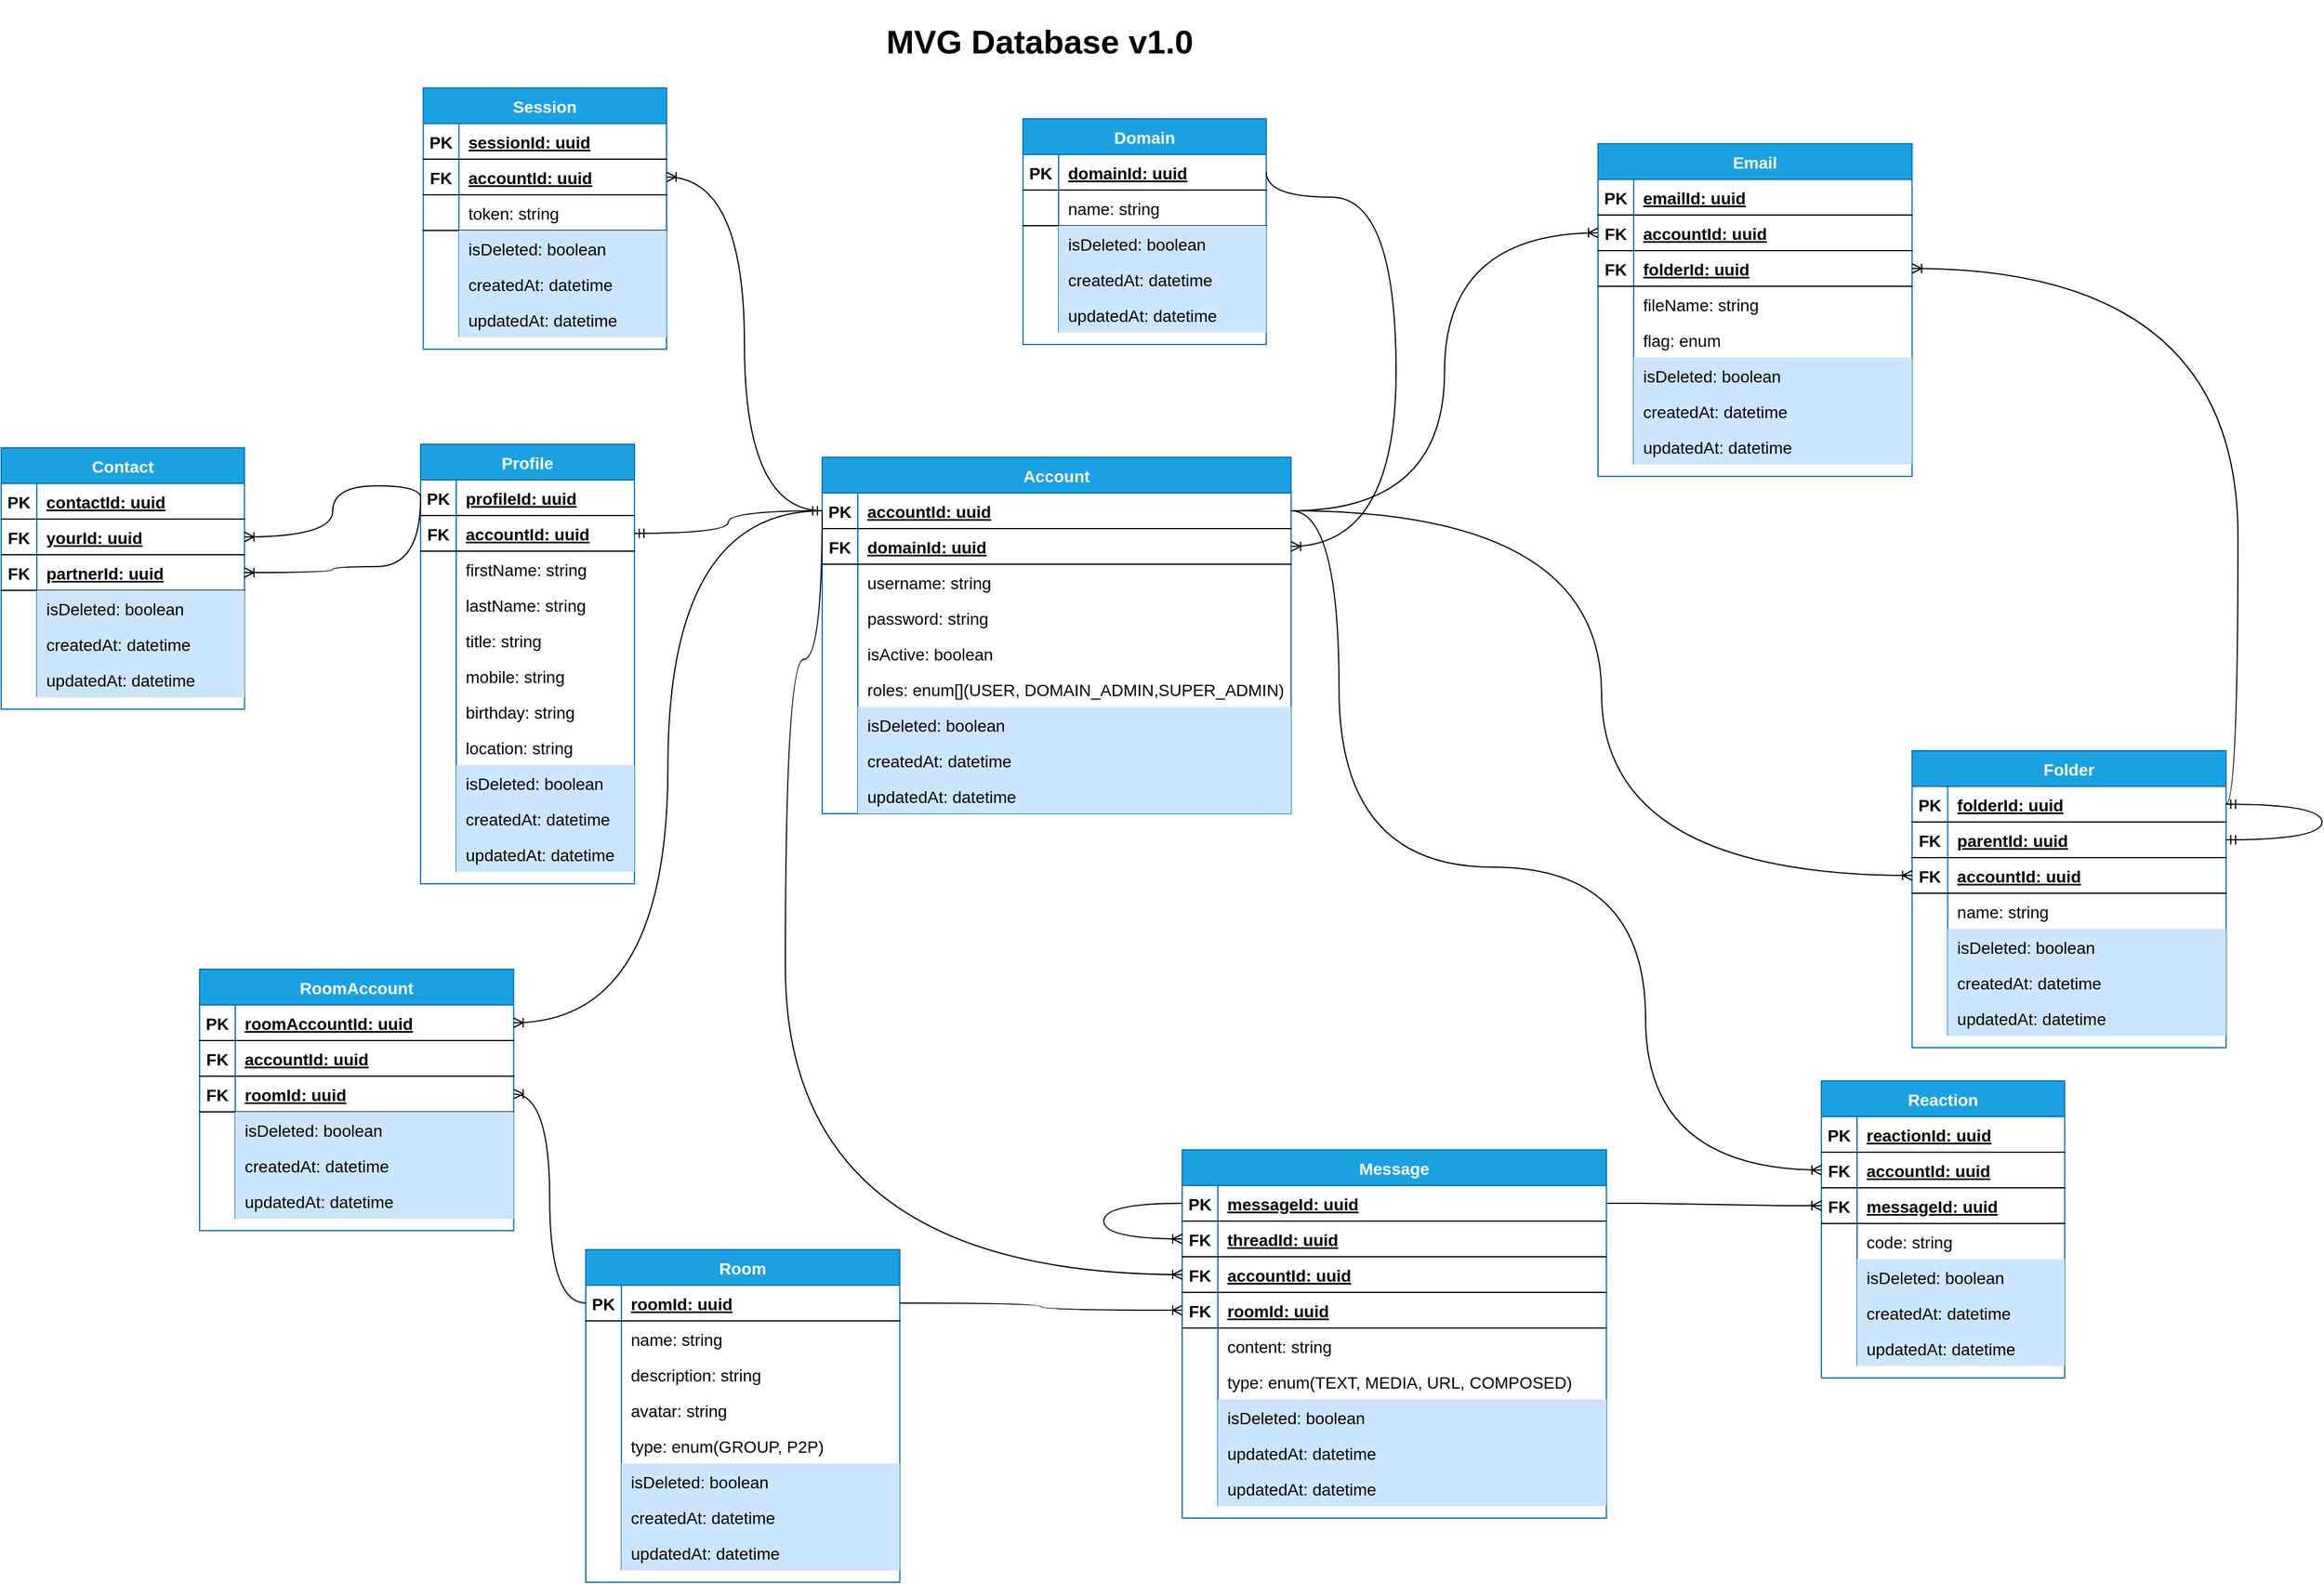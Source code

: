 <mxfile version="15.8.4" type="device"><diagram id="kAnO4EsBl36Z863k4nFQ" name="Page-1"><mxGraphModel dx="2204" dy="1546" grid="0" gridSize="10" guides="1" tooltips="1" connect="1" arrows="1" fold="1" page="1" pageScale="1" pageWidth="3300" pageHeight="4681" math="0" shadow="0"><root><mxCell id="0"/><mxCell id="1" parent="0"/><mxCell id="TalbXH4G2WyM5g-w6SZA-1" value="Account" style="shape=table;startSize=30;container=1;collapsible=1;childLayout=tableLayout;fixedRows=1;rowLines=0;fontStyle=1;align=center;resizeLast=1;fontSize=14;fillColor=#1ba1e2;strokeColor=#006EAF;fontColor=#ffffff;" parent="1" vertex="1"><mxGeometry x="721" y="421" width="394.647" height="300" as="geometry"/></mxCell><mxCell id="TalbXH4G2WyM5g-w6SZA-2" value="" style="shape=partialRectangle;collapsible=0;dropTarget=0;pointerEvents=0;fillColor=none;top=0;left=0;bottom=1;right=0;points=[[0,0.5],[1,0.5]];portConstraint=eastwest;fontSize=14;" parent="TalbXH4G2WyM5g-w6SZA-1" vertex="1"><mxGeometry y="30" width="394.647" height="30" as="geometry"/></mxCell><mxCell id="TalbXH4G2WyM5g-w6SZA-3" value="PK" style="shape=partialRectangle;connectable=0;fillColor=none;top=0;left=0;bottom=0;right=0;fontStyle=1;overflow=hidden;fontSize=14;" parent="TalbXH4G2WyM5g-w6SZA-2" vertex="1"><mxGeometry width="30" height="30" as="geometry"><mxRectangle width="30" height="30" as="alternateBounds"/></mxGeometry></mxCell><mxCell id="TalbXH4G2WyM5g-w6SZA-4" value="accountId: uuid" style="shape=partialRectangle;connectable=0;fillColor=none;top=0;left=0;bottom=0;right=0;align=left;spacingLeft=6;fontStyle=5;overflow=hidden;fontSize=14;" parent="TalbXH4G2WyM5g-w6SZA-2" vertex="1"><mxGeometry x="30" width="364.647" height="30" as="geometry"><mxRectangle width="364.647" height="30" as="alternateBounds"/></mxGeometry></mxCell><mxCell id="6HtWbcueYHgHW7HRwBPC-24" value="" style="shape=partialRectangle;collapsible=0;dropTarget=0;pointerEvents=0;fillColor=none;top=0;left=0;bottom=1;right=0;points=[[0,0.5],[1,0.5]];portConstraint=eastwest;fontSize=14;" parent="TalbXH4G2WyM5g-w6SZA-1" vertex="1"><mxGeometry y="60" width="394.647" height="30" as="geometry"/></mxCell><mxCell id="6HtWbcueYHgHW7HRwBPC-25" value="FK" style="shape=partialRectangle;connectable=0;fillColor=none;top=0;left=0;bottom=0;right=0;fontStyle=1;overflow=hidden;fontSize=14;" parent="6HtWbcueYHgHW7HRwBPC-24" vertex="1"><mxGeometry width="30" height="30" as="geometry"><mxRectangle width="30" height="30" as="alternateBounds"/></mxGeometry></mxCell><mxCell id="6HtWbcueYHgHW7HRwBPC-26" value="domainId: uuid" style="shape=partialRectangle;connectable=0;fillColor=none;top=0;left=0;bottom=0;right=0;align=left;spacingLeft=6;fontStyle=5;overflow=hidden;fontSize=14;" parent="6HtWbcueYHgHW7HRwBPC-24" vertex="1"><mxGeometry x="30" width="364.647" height="30" as="geometry"><mxRectangle width="364.647" height="30" as="alternateBounds"/></mxGeometry></mxCell><mxCell id="TalbXH4G2WyM5g-w6SZA-8" value="" style="shape=partialRectangle;collapsible=0;dropTarget=0;pointerEvents=0;fillColor=none;top=0;left=0;bottom=0;right=0;points=[[0,0.5],[1,0.5]];portConstraint=eastwest;fontSize=14;" parent="TalbXH4G2WyM5g-w6SZA-1" vertex="1"><mxGeometry y="90" width="394.647" height="30" as="geometry"/></mxCell><mxCell id="TalbXH4G2WyM5g-w6SZA-9" value="" style="shape=partialRectangle;connectable=0;fillColor=none;top=0;left=0;bottom=0;right=0;editable=1;overflow=hidden;fontSize=14;" parent="TalbXH4G2WyM5g-w6SZA-8" vertex="1"><mxGeometry width="30" height="30" as="geometry"><mxRectangle width="30" height="30" as="alternateBounds"/></mxGeometry></mxCell><mxCell id="TalbXH4G2WyM5g-w6SZA-10" value="username: string" style="shape=partialRectangle;connectable=0;fillColor=none;top=0;left=0;bottom=0;right=0;align=left;spacingLeft=6;overflow=hidden;fontSize=14;" parent="TalbXH4G2WyM5g-w6SZA-8" vertex="1"><mxGeometry x="30" width="364.647" height="30" as="geometry"><mxRectangle width="364.647" height="30" as="alternateBounds"/></mxGeometry></mxCell><mxCell id="TalbXH4G2WyM5g-w6SZA-11" value="" style="shape=partialRectangle;collapsible=0;dropTarget=0;pointerEvents=0;fillColor=none;top=0;left=0;bottom=0;right=0;points=[[0,0.5],[1,0.5]];portConstraint=eastwest;fontSize=14;" parent="TalbXH4G2WyM5g-w6SZA-1" vertex="1"><mxGeometry y="120" width="394.647" height="30" as="geometry"/></mxCell><mxCell id="TalbXH4G2WyM5g-w6SZA-12" value="" style="shape=partialRectangle;connectable=0;fillColor=none;top=0;left=0;bottom=0;right=0;editable=1;overflow=hidden;fontSize=14;" parent="TalbXH4G2WyM5g-w6SZA-11" vertex="1"><mxGeometry width="30" height="30" as="geometry"><mxRectangle width="30" height="30" as="alternateBounds"/></mxGeometry></mxCell><mxCell id="TalbXH4G2WyM5g-w6SZA-13" value="password: string" style="shape=partialRectangle;connectable=0;fillColor=none;top=0;left=0;bottom=0;right=0;align=left;spacingLeft=6;overflow=hidden;fontSize=14;" parent="TalbXH4G2WyM5g-w6SZA-11" vertex="1"><mxGeometry x="30" width="364.647" height="30" as="geometry"><mxRectangle width="364.647" height="30" as="alternateBounds"/></mxGeometry></mxCell><mxCell id="TalbXH4G2WyM5g-w6SZA-43" value="" style="shape=partialRectangle;collapsible=0;dropTarget=0;pointerEvents=0;fillColor=none;top=0;left=0;bottom=0;right=0;points=[[0,0.5],[1,0.5]];portConstraint=eastwest;fontSize=14;" parent="TalbXH4G2WyM5g-w6SZA-1" vertex="1"><mxGeometry y="150" width="394.647" height="30" as="geometry"/></mxCell><mxCell id="TalbXH4G2WyM5g-w6SZA-44" value="" style="shape=partialRectangle;connectable=0;fillColor=none;top=0;left=0;bottom=0;right=0;editable=1;overflow=hidden;fontSize=14;" parent="TalbXH4G2WyM5g-w6SZA-43" vertex="1"><mxGeometry width="30" height="30" as="geometry"><mxRectangle width="30" height="30" as="alternateBounds"/></mxGeometry></mxCell><mxCell id="TalbXH4G2WyM5g-w6SZA-45" value="isActive: boolean" style="shape=partialRectangle;connectable=0;fillColor=none;top=0;left=0;bottom=0;right=0;align=left;spacingLeft=6;overflow=hidden;fontSize=14;" parent="TalbXH4G2WyM5g-w6SZA-43" vertex="1"><mxGeometry x="30" width="364.647" height="30" as="geometry"><mxRectangle width="364.647" height="30" as="alternateBounds"/></mxGeometry></mxCell><mxCell id="hnGKxhvVdRF4tCHTivGz-4" value="" style="shape=partialRectangle;collapsible=0;dropTarget=0;pointerEvents=0;fillColor=none;top=0;left=0;bottom=0;right=0;points=[[0,0.5],[1,0.5]];portConstraint=eastwest;fontSize=14;" parent="TalbXH4G2WyM5g-w6SZA-1" vertex="1"><mxGeometry y="180" width="394.647" height="30" as="geometry"/></mxCell><mxCell id="hnGKxhvVdRF4tCHTivGz-5" value="" style="shape=partialRectangle;connectable=0;fillColor=none;top=0;left=0;bottom=0;right=0;editable=1;overflow=hidden;fontSize=14;" parent="hnGKxhvVdRF4tCHTivGz-4" vertex="1"><mxGeometry width="30" height="30" as="geometry"><mxRectangle width="30" height="30" as="alternateBounds"/></mxGeometry></mxCell><mxCell id="hnGKxhvVdRF4tCHTivGz-6" value="roles: enum[](USER, DOMAIN_ADMIN,SUPER_ADMIN)" style="shape=partialRectangle;connectable=0;fillColor=none;top=0;left=0;bottom=0;right=0;align=left;spacingLeft=6;overflow=hidden;fontSize=14;" parent="hnGKxhvVdRF4tCHTivGz-4" vertex="1"><mxGeometry x="30" width="364.647" height="30" as="geometry"><mxRectangle width="364.647" height="30" as="alternateBounds"/></mxGeometry></mxCell><mxCell id="yCXrBkvxAOooYWZIE8E5-83" value="" style="shape=partialRectangle;collapsible=0;dropTarget=0;pointerEvents=0;fillColor=none;top=0;left=0;bottom=0;right=0;points=[[0,0.5],[1,0.5]];portConstraint=eastwest;fontSize=14;" parent="TalbXH4G2WyM5g-w6SZA-1" vertex="1"><mxGeometry y="210" width="394.647" height="30" as="geometry"/></mxCell><mxCell id="yCXrBkvxAOooYWZIE8E5-84" value="" style="shape=partialRectangle;connectable=0;fillColor=none;top=0;left=0;bottom=0;right=0;editable=1;overflow=hidden;fontSize=14;" parent="yCXrBkvxAOooYWZIE8E5-83" vertex="1"><mxGeometry width="30" height="30" as="geometry"><mxRectangle width="30" height="30" as="alternateBounds"/></mxGeometry></mxCell><mxCell id="yCXrBkvxAOooYWZIE8E5-85" value="isDeleted: boolean" style="shape=partialRectangle;connectable=0;fillColor=#cce5ff;top=0;left=0;bottom=0;right=0;align=left;spacingLeft=6;overflow=hidden;fontSize=14;strokeColor=#36393d;" parent="yCXrBkvxAOooYWZIE8E5-83" vertex="1"><mxGeometry x="30" width="364.647" height="30" as="geometry"><mxRectangle width="364.647" height="30" as="alternateBounds"/></mxGeometry></mxCell><mxCell id="TalbXH4G2WyM5g-w6SZA-98" value="" style="shape=partialRectangle;collapsible=0;dropTarget=0;pointerEvents=0;fillColor=none;top=0;left=0;bottom=0;right=0;points=[[0,0.5],[1,0.5]];portConstraint=eastwest;fontSize=14;" parent="TalbXH4G2WyM5g-w6SZA-1" vertex="1"><mxGeometry y="240" width="394.647" height="30" as="geometry"/></mxCell><mxCell id="TalbXH4G2WyM5g-w6SZA-99" value="" style="shape=partialRectangle;connectable=0;fillColor=none;top=0;left=0;bottom=0;right=0;editable=1;overflow=hidden;fontSize=14;" parent="TalbXH4G2WyM5g-w6SZA-98" vertex="1"><mxGeometry width="30" height="30" as="geometry"><mxRectangle width="30" height="30" as="alternateBounds"/></mxGeometry></mxCell><mxCell id="TalbXH4G2WyM5g-w6SZA-100" value="createdAt: datetime" style="shape=partialRectangle;connectable=0;fillColor=#cce5ff;top=0;left=0;bottom=0;right=0;align=left;spacingLeft=6;overflow=hidden;fontSize=14;strokeColor=#36393d;" parent="TalbXH4G2WyM5g-w6SZA-98" vertex="1"><mxGeometry x="30" width="364.647" height="30" as="geometry"><mxRectangle width="364.647" height="30" as="alternateBounds"/></mxGeometry></mxCell><mxCell id="TalbXH4G2WyM5g-w6SZA-101" value="" style="shape=partialRectangle;collapsible=0;dropTarget=0;pointerEvents=0;fillColor=none;top=0;left=0;bottom=0;right=0;points=[[0,0.5],[1,0.5]];portConstraint=eastwest;fontSize=14;" parent="TalbXH4G2WyM5g-w6SZA-1" vertex="1"><mxGeometry y="270" width="394.647" height="30" as="geometry"/></mxCell><mxCell id="TalbXH4G2WyM5g-w6SZA-102" value="" style="shape=partialRectangle;connectable=0;fillColor=none;top=0;left=0;bottom=0;right=0;editable=1;overflow=hidden;fontSize=14;" parent="TalbXH4G2WyM5g-w6SZA-101" vertex="1"><mxGeometry width="30" height="30" as="geometry"><mxRectangle width="30" height="30" as="alternateBounds"/></mxGeometry></mxCell><mxCell id="TalbXH4G2WyM5g-w6SZA-103" value="updatedAt: datetime" style="shape=partialRectangle;connectable=0;fillColor=#cce5ff;top=0;left=0;bottom=0;right=0;align=left;spacingLeft=6;overflow=hidden;fontSize=14;strokeColor=#36393d;" parent="TalbXH4G2WyM5g-w6SZA-101" vertex="1"><mxGeometry x="30" width="364.647" height="30" as="geometry"><mxRectangle width="364.647" height="30" as="alternateBounds"/></mxGeometry></mxCell><mxCell id="TalbXH4G2WyM5g-w6SZA-14" value="Profile" style="shape=table;startSize=30;container=1;collapsible=1;childLayout=tableLayout;fixedRows=1;rowLines=0;fontStyle=1;align=center;resizeLast=1;fontSize=14;fillColor=#1ba1e2;strokeColor=#006EAF;fontColor=#ffffff;" parent="1" vertex="1"><mxGeometry x="383" y="410" width="180" height="370" as="geometry"/></mxCell><mxCell id="TalbXH4G2WyM5g-w6SZA-46" value="" style="shape=partialRectangle;collapsible=0;dropTarget=0;pointerEvents=0;fillColor=none;top=0;left=0;bottom=1;right=0;points=[[0,0.5],[1,0.5]];portConstraint=eastwest;fontSize=14;" parent="TalbXH4G2WyM5g-w6SZA-14" vertex="1"><mxGeometry y="30" width="180" height="30" as="geometry"/></mxCell><mxCell id="TalbXH4G2WyM5g-w6SZA-47" value="PK" style="shape=partialRectangle;connectable=0;fillColor=none;top=0;left=0;bottom=0;right=0;fontStyle=1;overflow=hidden;fontSize=14;" parent="TalbXH4G2WyM5g-w6SZA-46" vertex="1"><mxGeometry width="30" height="30" as="geometry"><mxRectangle width="30" height="30" as="alternateBounds"/></mxGeometry></mxCell><mxCell id="TalbXH4G2WyM5g-w6SZA-48" value="profileId: uuid" style="shape=partialRectangle;connectable=0;fillColor=none;top=0;left=0;bottom=0;right=0;align=left;spacingLeft=6;fontStyle=5;overflow=hidden;fontSize=14;" parent="TalbXH4G2WyM5g-w6SZA-46" vertex="1"><mxGeometry x="30" width="150" height="30" as="geometry"><mxRectangle width="150" height="30" as="alternateBounds"/></mxGeometry></mxCell><mxCell id="TalbXH4G2WyM5g-w6SZA-15" value="" style="shape=partialRectangle;collapsible=0;dropTarget=0;pointerEvents=0;fillColor=none;top=0;left=0;bottom=1;right=0;points=[[0,0.5],[1,0.5]];portConstraint=eastwest;fontSize=14;" parent="TalbXH4G2WyM5g-w6SZA-14" vertex="1"><mxGeometry y="60" width="180" height="30" as="geometry"/></mxCell><mxCell id="TalbXH4G2WyM5g-w6SZA-16" value="FK" style="shape=partialRectangle;connectable=0;fillColor=none;top=0;left=0;bottom=0;right=0;fontStyle=1;overflow=hidden;fontSize=14;" parent="TalbXH4G2WyM5g-w6SZA-15" vertex="1"><mxGeometry width="30" height="30" as="geometry"><mxRectangle width="30" height="30" as="alternateBounds"/></mxGeometry></mxCell><mxCell id="TalbXH4G2WyM5g-w6SZA-17" value="accountId: uuid" style="shape=partialRectangle;connectable=0;fillColor=none;top=0;left=0;bottom=0;right=0;align=left;spacingLeft=6;fontStyle=5;overflow=hidden;fontSize=14;" parent="TalbXH4G2WyM5g-w6SZA-15" vertex="1"><mxGeometry x="30" width="150" height="30" as="geometry"><mxRectangle width="150" height="30" as="alternateBounds"/></mxGeometry></mxCell><mxCell id="TalbXH4G2WyM5g-w6SZA-18" value="" style="shape=partialRectangle;collapsible=0;dropTarget=0;pointerEvents=0;fillColor=none;top=0;left=0;bottom=0;right=0;points=[[0,0.5],[1,0.5]];portConstraint=eastwest;fontSize=14;" parent="TalbXH4G2WyM5g-w6SZA-14" vertex="1"><mxGeometry y="90" width="180" height="30" as="geometry"/></mxCell><mxCell id="TalbXH4G2WyM5g-w6SZA-19" value="" style="shape=partialRectangle;connectable=0;fillColor=none;top=0;left=0;bottom=0;right=0;editable=1;overflow=hidden;fontSize=14;" parent="TalbXH4G2WyM5g-w6SZA-18" vertex="1"><mxGeometry width="30" height="30" as="geometry"><mxRectangle width="30" height="30" as="alternateBounds"/></mxGeometry></mxCell><mxCell id="TalbXH4G2WyM5g-w6SZA-20" value="firstName: string" style="shape=partialRectangle;connectable=0;fillColor=none;top=0;left=0;bottom=0;right=0;align=left;spacingLeft=6;overflow=hidden;fontSize=14;" parent="TalbXH4G2WyM5g-w6SZA-18" vertex="1"><mxGeometry x="30" width="150" height="30" as="geometry"><mxRectangle width="150" height="30" as="alternateBounds"/></mxGeometry></mxCell><mxCell id="TalbXH4G2WyM5g-w6SZA-21" value="" style="shape=partialRectangle;collapsible=0;dropTarget=0;pointerEvents=0;fillColor=none;top=0;left=0;bottom=0;right=0;points=[[0,0.5],[1,0.5]];portConstraint=eastwest;fontSize=14;" parent="TalbXH4G2WyM5g-w6SZA-14" vertex="1"><mxGeometry y="120" width="180" height="30" as="geometry"/></mxCell><mxCell id="TalbXH4G2WyM5g-w6SZA-22" value="" style="shape=partialRectangle;connectable=0;fillColor=none;top=0;left=0;bottom=0;right=0;editable=1;overflow=hidden;fontSize=14;" parent="TalbXH4G2WyM5g-w6SZA-21" vertex="1"><mxGeometry width="30" height="30" as="geometry"><mxRectangle width="30" height="30" as="alternateBounds"/></mxGeometry></mxCell><mxCell id="TalbXH4G2WyM5g-w6SZA-23" value="lastName: string" style="shape=partialRectangle;connectable=0;fillColor=none;top=0;left=0;bottom=0;right=0;align=left;spacingLeft=6;overflow=hidden;fontSize=14;" parent="TalbXH4G2WyM5g-w6SZA-21" vertex="1"><mxGeometry x="30" width="150" height="30" as="geometry"><mxRectangle width="150" height="30" as="alternateBounds"/></mxGeometry></mxCell><mxCell id="TalbXH4G2WyM5g-w6SZA-24" value="" style="shape=partialRectangle;collapsible=0;dropTarget=0;pointerEvents=0;fillColor=none;top=0;left=0;bottom=0;right=0;points=[[0,0.5],[1,0.5]];portConstraint=eastwest;fontSize=14;" parent="TalbXH4G2WyM5g-w6SZA-14" vertex="1"><mxGeometry y="150" width="180" height="30" as="geometry"/></mxCell><mxCell id="TalbXH4G2WyM5g-w6SZA-25" value="" style="shape=partialRectangle;connectable=0;fillColor=none;top=0;left=0;bottom=0;right=0;editable=1;overflow=hidden;fontSize=14;" parent="TalbXH4G2WyM5g-w6SZA-24" vertex="1"><mxGeometry width="30" height="30" as="geometry"><mxRectangle width="30" height="30" as="alternateBounds"/></mxGeometry></mxCell><mxCell id="TalbXH4G2WyM5g-w6SZA-26" value="title: string" style="shape=partialRectangle;connectable=0;fillColor=none;top=0;left=0;bottom=0;right=0;align=left;spacingLeft=6;overflow=hidden;fontSize=14;" parent="TalbXH4G2WyM5g-w6SZA-24" vertex="1"><mxGeometry x="30" width="150" height="30" as="geometry"><mxRectangle width="150" height="30" as="alternateBounds"/></mxGeometry></mxCell><mxCell id="TalbXH4G2WyM5g-w6SZA-27" value="" style="shape=partialRectangle;collapsible=0;dropTarget=0;pointerEvents=0;fillColor=none;top=0;left=0;bottom=0;right=0;points=[[0,0.5],[1,0.5]];portConstraint=eastwest;fontSize=14;" parent="TalbXH4G2WyM5g-w6SZA-14" vertex="1"><mxGeometry y="180" width="180" height="30" as="geometry"/></mxCell><mxCell id="TalbXH4G2WyM5g-w6SZA-28" value="" style="shape=partialRectangle;connectable=0;fillColor=none;top=0;left=0;bottom=0;right=0;editable=1;overflow=hidden;fontSize=14;" parent="TalbXH4G2WyM5g-w6SZA-27" vertex="1"><mxGeometry width="30" height="30" as="geometry"><mxRectangle width="30" height="30" as="alternateBounds"/></mxGeometry></mxCell><mxCell id="TalbXH4G2WyM5g-w6SZA-29" value="mobile: string" style="shape=partialRectangle;connectable=0;fillColor=none;top=0;left=0;bottom=0;right=0;align=left;spacingLeft=6;overflow=hidden;fontSize=14;" parent="TalbXH4G2WyM5g-w6SZA-27" vertex="1"><mxGeometry x="30" width="150" height="30" as="geometry"><mxRectangle width="150" height="30" as="alternateBounds"/></mxGeometry></mxCell><mxCell id="TalbXH4G2WyM5g-w6SZA-30" value="" style="shape=partialRectangle;collapsible=0;dropTarget=0;pointerEvents=0;fillColor=none;top=0;left=0;bottom=0;right=0;points=[[0,0.5],[1,0.5]];portConstraint=eastwest;fontSize=14;" parent="TalbXH4G2WyM5g-w6SZA-14" vertex="1"><mxGeometry y="210" width="180" height="30" as="geometry"/></mxCell><mxCell id="TalbXH4G2WyM5g-w6SZA-31" value="" style="shape=partialRectangle;connectable=0;fillColor=none;top=0;left=0;bottom=0;right=0;editable=1;overflow=hidden;fontSize=14;" parent="TalbXH4G2WyM5g-w6SZA-30" vertex="1"><mxGeometry width="30" height="30" as="geometry"><mxRectangle width="30" height="30" as="alternateBounds"/></mxGeometry></mxCell><mxCell id="TalbXH4G2WyM5g-w6SZA-32" value="birthday: string" style="shape=partialRectangle;connectable=0;fillColor=none;top=0;left=0;bottom=0;right=0;align=left;spacingLeft=6;overflow=hidden;fontSize=14;" parent="TalbXH4G2WyM5g-w6SZA-30" vertex="1"><mxGeometry x="30" width="150" height="30" as="geometry"><mxRectangle width="150" height="30" as="alternateBounds"/></mxGeometry></mxCell><mxCell id="TalbXH4G2WyM5g-w6SZA-33" value="" style="shape=partialRectangle;collapsible=0;dropTarget=0;pointerEvents=0;fillColor=none;top=0;left=0;bottom=0;right=0;points=[[0,0.5],[1,0.5]];portConstraint=eastwest;fontSize=14;" parent="TalbXH4G2WyM5g-w6SZA-14" vertex="1"><mxGeometry y="240" width="180" height="30" as="geometry"/></mxCell><mxCell id="TalbXH4G2WyM5g-w6SZA-34" value="" style="shape=partialRectangle;connectable=0;fillColor=none;top=0;left=0;bottom=0;right=0;editable=1;overflow=hidden;fontSize=14;" parent="TalbXH4G2WyM5g-w6SZA-33" vertex="1"><mxGeometry width="30" height="30" as="geometry"><mxRectangle width="30" height="30" as="alternateBounds"/></mxGeometry></mxCell><mxCell id="TalbXH4G2WyM5g-w6SZA-35" value="location: string" style="shape=partialRectangle;connectable=0;fillColor=none;top=0;left=0;bottom=0;right=0;align=left;spacingLeft=6;overflow=hidden;fontSize=14;" parent="TalbXH4G2WyM5g-w6SZA-33" vertex="1"><mxGeometry x="30" width="150" height="30" as="geometry"><mxRectangle width="150" height="30" as="alternateBounds"/></mxGeometry></mxCell><mxCell id="yCXrBkvxAOooYWZIE8E5-89" value="" style="shape=partialRectangle;collapsible=0;dropTarget=0;pointerEvents=0;fillColor=none;top=0;left=0;bottom=0;right=0;points=[[0,0.5],[1,0.5]];portConstraint=eastwest;fontSize=14;" parent="TalbXH4G2WyM5g-w6SZA-14" vertex="1"><mxGeometry y="270" width="180" height="30" as="geometry"/></mxCell><mxCell id="yCXrBkvxAOooYWZIE8E5-90" value="" style="shape=partialRectangle;connectable=0;fillColor=none;top=0;left=0;bottom=0;right=0;editable=1;overflow=hidden;fontSize=14;" parent="yCXrBkvxAOooYWZIE8E5-89" vertex="1"><mxGeometry width="30" height="30" as="geometry"><mxRectangle width="30" height="30" as="alternateBounds"/></mxGeometry></mxCell><mxCell id="yCXrBkvxAOooYWZIE8E5-91" value="isDeleted: boolean" style="shape=partialRectangle;connectable=0;fillColor=#cce5ff;top=0;left=0;bottom=0;right=0;align=left;spacingLeft=6;overflow=hidden;fontSize=14;strokeColor=#36393d;" parent="yCXrBkvxAOooYWZIE8E5-89" vertex="1"><mxGeometry x="30" width="150" height="30" as="geometry"><mxRectangle width="150" height="30" as="alternateBounds"/></mxGeometry></mxCell><mxCell id="TalbXH4G2WyM5g-w6SZA-92" value="" style="shape=partialRectangle;collapsible=0;dropTarget=0;pointerEvents=0;fillColor=none;top=0;left=0;bottom=0;right=0;points=[[0,0.5],[1,0.5]];portConstraint=eastwest;fontSize=14;" parent="TalbXH4G2WyM5g-w6SZA-14" vertex="1"><mxGeometry y="300" width="180" height="30" as="geometry"/></mxCell><mxCell id="TalbXH4G2WyM5g-w6SZA-93" value="" style="shape=partialRectangle;connectable=0;fillColor=none;top=0;left=0;bottom=0;right=0;editable=1;overflow=hidden;fontSize=14;" parent="TalbXH4G2WyM5g-w6SZA-92" vertex="1"><mxGeometry width="30" height="30" as="geometry"><mxRectangle width="30" height="30" as="alternateBounds"/></mxGeometry></mxCell><mxCell id="TalbXH4G2WyM5g-w6SZA-94" value="createdAt: datetime" style="shape=partialRectangle;connectable=0;fillColor=#cce5ff;top=0;left=0;bottom=0;right=0;align=left;spacingLeft=6;overflow=hidden;fontSize=14;strokeColor=#36393d;" parent="TalbXH4G2WyM5g-w6SZA-92" vertex="1"><mxGeometry x="30" width="150" height="30" as="geometry"><mxRectangle width="150" height="30" as="alternateBounds"/></mxGeometry></mxCell><mxCell id="TalbXH4G2WyM5g-w6SZA-95" value="" style="shape=partialRectangle;collapsible=0;dropTarget=0;pointerEvents=0;fillColor=none;top=0;left=0;bottom=0;right=0;points=[[0,0.5],[1,0.5]];portConstraint=eastwest;fontSize=14;" parent="TalbXH4G2WyM5g-w6SZA-14" vertex="1"><mxGeometry y="330" width="180" height="30" as="geometry"/></mxCell><mxCell id="TalbXH4G2WyM5g-w6SZA-96" value="" style="shape=partialRectangle;connectable=0;fillColor=none;top=0;left=0;bottom=0;right=0;editable=1;overflow=hidden;fontSize=14;" parent="TalbXH4G2WyM5g-w6SZA-95" vertex="1"><mxGeometry width="30" height="30" as="geometry"><mxRectangle width="30" height="30" as="alternateBounds"/></mxGeometry></mxCell><mxCell id="TalbXH4G2WyM5g-w6SZA-97" value="updatedAt: datetime" style="shape=partialRectangle;connectable=0;fillColor=#cce5ff;top=0;left=0;bottom=0;right=0;align=left;spacingLeft=6;overflow=hidden;fontSize=14;strokeColor=#36393d;" parent="TalbXH4G2WyM5g-w6SZA-95" vertex="1"><mxGeometry x="30" width="150" height="30" as="geometry"><mxRectangle width="150" height="30" as="alternateBounds"/></mxGeometry></mxCell><mxCell id="TalbXH4G2WyM5g-w6SZA-42" value="" style="edgeStyle=orthogonalEdgeStyle;fontSize=12;html=1;endArrow=ERmandOne;startArrow=ERmandOne;rounded=0;exitX=0;exitY=0.5;exitDx=0;exitDy=0;entryX=1;entryY=0.5;entryDx=0;entryDy=0;curved=1;" parent="1" source="TalbXH4G2WyM5g-w6SZA-2" target="TalbXH4G2WyM5g-w6SZA-15" edge="1"><mxGeometry width="100" height="100" relative="1" as="geometry"><mxPoint x="703" y="898" as="sourcePoint"/><mxPoint x="838" y="826" as="targetPoint"/></mxGeometry></mxCell><mxCell id="TalbXH4G2WyM5g-w6SZA-76" value="Message" style="shape=table;startSize=30;container=1;collapsible=1;childLayout=tableLayout;fixedRows=1;rowLines=0;fontStyle=1;align=center;resizeLast=1;fontSize=14;fillColor=#1ba1e2;strokeColor=#006EAF;fontColor=#ffffff;" parent="1" vertex="1"><mxGeometry x="1024" y="1004" width="357.071" height="310" as="geometry"/></mxCell><mxCell id="TalbXH4G2WyM5g-w6SZA-141" value="" style="shape=partialRectangle;collapsible=0;dropTarget=0;pointerEvents=0;fillColor=none;top=0;left=0;bottom=1;right=0;points=[[0,0.5],[1,0.5]];portConstraint=eastwest;fontSize=14;" parent="TalbXH4G2WyM5g-w6SZA-76" vertex="1"><mxGeometry y="30" width="357.071" height="30" as="geometry"/></mxCell><mxCell id="TalbXH4G2WyM5g-w6SZA-142" value="PK" style="shape=partialRectangle;connectable=0;fillColor=none;top=0;left=0;bottom=0;right=0;fontStyle=1;overflow=hidden;fontSize=14;" parent="TalbXH4G2WyM5g-w6SZA-141" vertex="1"><mxGeometry width="30" height="30" as="geometry"><mxRectangle width="30" height="30" as="alternateBounds"/></mxGeometry></mxCell><mxCell id="TalbXH4G2WyM5g-w6SZA-143" value="messageId: uuid" style="shape=partialRectangle;connectable=0;fillColor=none;top=0;left=0;bottom=0;right=0;align=left;spacingLeft=6;fontStyle=5;overflow=hidden;fontSize=14;" parent="TalbXH4G2WyM5g-w6SZA-141" vertex="1"><mxGeometry x="30" width="327.071" height="30" as="geometry"><mxRectangle width="327.071" height="30" as="alternateBounds"/></mxGeometry></mxCell><mxCell id="TalbXH4G2WyM5g-w6SZA-221" value="" style="shape=partialRectangle;collapsible=0;dropTarget=0;pointerEvents=0;fillColor=none;top=0;left=0;bottom=1;right=0;points=[[0,0.5],[1,0.5]];portConstraint=eastwest;fontSize=14;" parent="TalbXH4G2WyM5g-w6SZA-76" vertex="1"><mxGeometry y="60" width="357.071" height="30" as="geometry"/></mxCell><mxCell id="TalbXH4G2WyM5g-w6SZA-222" value="FK" style="shape=partialRectangle;connectable=0;fillColor=none;top=0;left=0;bottom=0;right=0;fontStyle=1;overflow=hidden;fontSize=14;" parent="TalbXH4G2WyM5g-w6SZA-221" vertex="1"><mxGeometry width="30" height="30" as="geometry"><mxRectangle width="30" height="30" as="alternateBounds"/></mxGeometry></mxCell><mxCell id="TalbXH4G2WyM5g-w6SZA-223" value="threadId: uuid" style="shape=partialRectangle;connectable=0;fillColor=none;top=0;left=0;bottom=0;right=0;align=left;spacingLeft=6;fontStyle=5;overflow=hidden;fontSize=14;" parent="TalbXH4G2WyM5g-w6SZA-221" vertex="1"><mxGeometry x="30" width="327.071" height="30" as="geometry"><mxRectangle width="327.071" height="30" as="alternateBounds"/></mxGeometry></mxCell><mxCell id="yCXrBkvxAOooYWZIE8E5-147" value="" style="shape=partialRectangle;collapsible=0;dropTarget=0;pointerEvents=0;fillColor=none;top=0;left=0;bottom=1;right=0;points=[[0,0.5],[1,0.5]];portConstraint=eastwest;fontSize=14;" parent="TalbXH4G2WyM5g-w6SZA-76" vertex="1"><mxGeometry y="90" width="357.071" height="30" as="geometry"/></mxCell><mxCell id="yCXrBkvxAOooYWZIE8E5-148" value="FK" style="shape=partialRectangle;connectable=0;fillColor=none;top=0;left=0;bottom=0;right=0;fontStyle=1;overflow=hidden;fontSize=14;" parent="yCXrBkvxAOooYWZIE8E5-147" vertex="1"><mxGeometry width="30" height="30" as="geometry"><mxRectangle width="30" height="30" as="alternateBounds"/></mxGeometry></mxCell><mxCell id="yCXrBkvxAOooYWZIE8E5-149" value="accountId: uuid" style="shape=partialRectangle;connectable=0;fillColor=none;top=0;left=0;bottom=0;right=0;align=left;spacingLeft=6;fontStyle=5;overflow=hidden;fontSize=14;" parent="yCXrBkvxAOooYWZIE8E5-147" vertex="1"><mxGeometry x="30" width="327.071" height="30" as="geometry"><mxRectangle width="327.071" height="30" as="alternateBounds"/></mxGeometry></mxCell><mxCell id="yCXrBkvxAOooYWZIE8E5-1" value="" style="shape=partialRectangle;collapsible=0;dropTarget=0;pointerEvents=0;fillColor=none;top=0;left=0;bottom=1;right=0;points=[[0,0.5],[1,0.5]];portConstraint=eastwest;fontSize=14;" parent="TalbXH4G2WyM5g-w6SZA-76" vertex="1"><mxGeometry y="120" width="357.071" height="30" as="geometry"/></mxCell><mxCell id="yCXrBkvxAOooYWZIE8E5-2" value="FK" style="shape=partialRectangle;connectable=0;fillColor=none;top=0;left=0;bottom=0;right=0;fontStyle=1;overflow=hidden;fontSize=14;" parent="yCXrBkvxAOooYWZIE8E5-1" vertex="1"><mxGeometry width="30" height="30" as="geometry"><mxRectangle width="30" height="30" as="alternateBounds"/></mxGeometry></mxCell><mxCell id="yCXrBkvxAOooYWZIE8E5-3" value="roomId: uuid" style="shape=partialRectangle;connectable=0;fillColor=none;top=0;left=0;bottom=0;right=0;align=left;spacingLeft=6;fontStyle=5;overflow=hidden;fontSize=14;" parent="yCXrBkvxAOooYWZIE8E5-1" vertex="1"><mxGeometry x="30" width="327.071" height="30" as="geometry"><mxRectangle width="327.071" height="30" as="alternateBounds"/></mxGeometry></mxCell><mxCell id="TalbXH4G2WyM5g-w6SZA-80" value="" style="shape=partialRectangle;collapsible=0;dropTarget=0;pointerEvents=0;fillColor=none;top=0;left=0;bottom=0;right=0;points=[[0,0.5],[1,0.5]];portConstraint=eastwest;fontSize=14;" parent="TalbXH4G2WyM5g-w6SZA-76" vertex="1"><mxGeometry y="150" width="357.071" height="30" as="geometry"/></mxCell><mxCell id="TalbXH4G2WyM5g-w6SZA-81" value="" style="shape=partialRectangle;connectable=0;fillColor=none;top=0;left=0;bottom=0;right=0;editable=1;overflow=hidden;fontSize=14;" parent="TalbXH4G2WyM5g-w6SZA-80" vertex="1"><mxGeometry width="30" height="30" as="geometry"><mxRectangle width="30" height="30" as="alternateBounds"/></mxGeometry></mxCell><mxCell id="TalbXH4G2WyM5g-w6SZA-82" value="content: string" style="shape=partialRectangle;connectable=0;fillColor=none;top=0;left=0;bottom=0;right=0;align=left;spacingLeft=6;overflow=hidden;fontSize=14;" parent="TalbXH4G2WyM5g-w6SZA-80" vertex="1"><mxGeometry x="30" width="327.071" height="30" as="geometry"><mxRectangle width="327.071" height="30" as="alternateBounds"/></mxGeometry></mxCell><mxCell id="TalbXH4G2WyM5g-w6SZA-83" value="" style="shape=partialRectangle;collapsible=0;dropTarget=0;pointerEvents=0;fillColor=none;top=0;left=0;bottom=0;right=0;points=[[0,0.5],[1,0.5]];portConstraint=eastwest;fontSize=14;" parent="TalbXH4G2WyM5g-w6SZA-76" vertex="1"><mxGeometry y="180" width="357.071" height="30" as="geometry"/></mxCell><mxCell id="TalbXH4G2WyM5g-w6SZA-84" value="" style="shape=partialRectangle;connectable=0;fillColor=none;top=0;left=0;bottom=0;right=0;editable=1;overflow=hidden;fontSize=14;" parent="TalbXH4G2WyM5g-w6SZA-83" vertex="1"><mxGeometry width="30" height="30" as="geometry"><mxRectangle width="30" height="30" as="alternateBounds"/></mxGeometry></mxCell><mxCell id="TalbXH4G2WyM5g-w6SZA-85" value="type: enum(TEXT, MEDIA, URL, COMPOSED)" style="shape=partialRectangle;connectable=0;fillColor=none;top=0;left=0;bottom=0;right=0;align=left;spacingLeft=6;overflow=hidden;fontSize=14;" parent="TalbXH4G2WyM5g-w6SZA-83" vertex="1"><mxGeometry x="30" width="327.071" height="30" as="geometry"><mxRectangle width="327.071" height="30" as="alternateBounds"/></mxGeometry></mxCell><mxCell id="TalbXH4G2WyM5g-w6SZA-110" value="" style="shape=partialRectangle;collapsible=0;dropTarget=0;pointerEvents=0;fillColor=none;top=0;left=0;bottom=0;right=0;points=[[0,0.5],[1,0.5]];portConstraint=eastwest;fontSize=14;" parent="TalbXH4G2WyM5g-w6SZA-76" vertex="1"><mxGeometry y="210" width="357.071" height="30" as="geometry"/></mxCell><mxCell id="TalbXH4G2WyM5g-w6SZA-111" value="" style="shape=partialRectangle;connectable=0;fillColor=none;top=0;left=0;bottom=0;right=0;editable=1;overflow=hidden;fontSize=14;" parent="TalbXH4G2WyM5g-w6SZA-110" vertex="1"><mxGeometry width="30" height="30" as="geometry"><mxRectangle width="30" height="30" as="alternateBounds"/></mxGeometry></mxCell><mxCell id="TalbXH4G2WyM5g-w6SZA-112" value="isDeleted: boolean" style="shape=partialRectangle;connectable=0;fillColor=#cce5ff;top=0;left=0;bottom=0;right=0;align=left;spacingLeft=6;overflow=hidden;fontSize=14;strokeColor=#36393d;" parent="TalbXH4G2WyM5g-w6SZA-110" vertex="1"><mxGeometry x="30" width="327.071" height="30" as="geometry"><mxRectangle width="327.071" height="30" as="alternateBounds"/></mxGeometry></mxCell><mxCell id="TalbXH4G2WyM5g-w6SZA-113" value="" style="shape=partialRectangle;collapsible=0;dropTarget=0;pointerEvents=0;fillColor=none;top=0;left=0;bottom=0;right=0;points=[[0,0.5],[1,0.5]];portConstraint=eastwest;fontSize=14;" parent="TalbXH4G2WyM5g-w6SZA-76" vertex="1"><mxGeometry y="240" width="357.071" height="30" as="geometry"/></mxCell><mxCell id="TalbXH4G2WyM5g-w6SZA-114" value="" style="shape=partialRectangle;connectable=0;fillColor=none;top=0;left=0;bottom=0;right=0;editable=1;overflow=hidden;fontSize=14;" parent="TalbXH4G2WyM5g-w6SZA-113" vertex="1"><mxGeometry width="30" height="30" as="geometry"><mxRectangle width="30" height="30" as="alternateBounds"/></mxGeometry></mxCell><mxCell id="TalbXH4G2WyM5g-w6SZA-115" value="updatedAt: datetime" style="shape=partialRectangle;connectable=0;fillColor=#cce5ff;top=0;left=0;bottom=0;right=0;align=left;spacingLeft=6;overflow=hidden;fontSize=14;strokeColor=#36393d;" parent="TalbXH4G2WyM5g-w6SZA-113" vertex="1"><mxGeometry x="30" width="327.071" height="30" as="geometry"><mxRectangle width="327.071" height="30" as="alternateBounds"/></mxGeometry></mxCell><mxCell id="yCXrBkvxAOooYWZIE8E5-68" value="" style="shape=partialRectangle;collapsible=0;dropTarget=0;pointerEvents=0;fillColor=none;top=0;left=0;bottom=0;right=0;points=[[0,0.5],[1,0.5]];portConstraint=eastwest;fontSize=14;" parent="TalbXH4G2WyM5g-w6SZA-76" vertex="1"><mxGeometry y="270" width="357.071" height="30" as="geometry"/></mxCell><mxCell id="yCXrBkvxAOooYWZIE8E5-69" value="" style="shape=partialRectangle;connectable=0;fillColor=none;top=0;left=0;bottom=0;right=0;editable=1;overflow=hidden;fontSize=14;" parent="yCXrBkvxAOooYWZIE8E5-68" vertex="1"><mxGeometry width="30" height="30" as="geometry"><mxRectangle width="30" height="30" as="alternateBounds"/></mxGeometry></mxCell><mxCell id="yCXrBkvxAOooYWZIE8E5-70" value="updatedAt: datetime" style="shape=partialRectangle;connectable=0;fillColor=#cce5ff;top=0;left=0;bottom=0;right=0;align=left;spacingLeft=6;overflow=hidden;fontSize=14;strokeColor=#36393d;" parent="yCXrBkvxAOooYWZIE8E5-68" vertex="1"><mxGeometry x="30" width="327.071" height="30" as="geometry"><mxRectangle width="327.071" height="30" as="alternateBounds"/></mxGeometry></mxCell><mxCell id="yCXrBkvxAOooYWZIE8E5-5" value="" style="fontSize=12;html=1;endArrow=ERoneToMany;rounded=0;edgeStyle=orthogonalEdgeStyle;entryX=0;entryY=0.5;entryDx=0;entryDy=0;exitX=0;exitY=0.5;exitDx=0;exitDy=0;curved=1;" parent="TalbXH4G2WyM5g-w6SZA-76" source="TalbXH4G2WyM5g-w6SZA-141" target="TalbXH4G2WyM5g-w6SZA-221" edge="1"><mxGeometry width="100" height="100" relative="1" as="geometry"><mxPoint x="-135" y="18" as="sourcePoint"/><mxPoint x="51.71" y="184" as="targetPoint"/><Array as="points"><mxPoint x="-66" y="45"/><mxPoint x="-66" y="75"/></Array></mxGeometry></mxCell><mxCell id="TalbXH4G2WyM5g-w6SZA-116" value="Reaction" style="shape=table;startSize=30;container=1;collapsible=1;childLayout=tableLayout;fixedRows=1;rowLines=0;fontStyle=1;align=center;resizeLast=1;fontSize=14;fillColor=#1ba1e2;strokeColor=#006EAF;fontColor=#ffffff;" parent="1" vertex="1"><mxGeometry x="1562" y="946" width="204.75" height="250" as="geometry"/></mxCell><mxCell id="TalbXH4G2WyM5g-w6SZA-117" value="" style="shape=partialRectangle;collapsible=0;dropTarget=0;pointerEvents=0;fillColor=none;top=0;left=0;bottom=1;right=0;points=[[0,0.5],[1,0.5]];portConstraint=eastwest;fontSize=14;" parent="TalbXH4G2WyM5g-w6SZA-116" vertex="1"><mxGeometry y="30" width="204.75" height="30" as="geometry"/></mxCell><mxCell id="TalbXH4G2WyM5g-w6SZA-118" value="PK" style="shape=partialRectangle;connectable=0;fillColor=none;top=0;left=0;bottom=0;right=0;fontStyle=1;overflow=hidden;fontSize=14;" parent="TalbXH4G2WyM5g-w6SZA-117" vertex="1"><mxGeometry width="30" height="30" as="geometry"><mxRectangle width="30" height="30" as="alternateBounds"/></mxGeometry></mxCell><mxCell id="TalbXH4G2WyM5g-w6SZA-119" value="reactionId: uuid" style="shape=partialRectangle;connectable=0;fillColor=none;top=0;left=0;bottom=0;right=0;align=left;spacingLeft=6;fontStyle=5;overflow=hidden;fontSize=14;" parent="TalbXH4G2WyM5g-w6SZA-117" vertex="1"><mxGeometry x="30" width="174.75" height="30" as="geometry"><mxRectangle width="174.75" height="30" as="alternateBounds"/></mxGeometry></mxCell><mxCell id="TalbXH4G2WyM5g-w6SZA-132" value="" style="shape=partialRectangle;collapsible=0;dropTarget=0;pointerEvents=0;fillColor=none;top=0;left=0;bottom=1;right=0;points=[[0,0.5],[1,0.5]];portConstraint=eastwest;fontSize=14;" parent="TalbXH4G2WyM5g-w6SZA-116" vertex="1"><mxGeometry y="60" width="204.75" height="30" as="geometry"/></mxCell><mxCell id="TalbXH4G2WyM5g-w6SZA-133" value="FK" style="shape=partialRectangle;connectable=0;fillColor=none;top=0;left=0;bottom=0;right=0;fontStyle=1;overflow=hidden;fontSize=14;" parent="TalbXH4G2WyM5g-w6SZA-132" vertex="1"><mxGeometry width="30" height="30" as="geometry"><mxRectangle width="30" height="30" as="alternateBounds"/></mxGeometry></mxCell><mxCell id="TalbXH4G2WyM5g-w6SZA-134" value="accountId: uuid" style="shape=partialRectangle;connectable=0;fillColor=none;top=0;left=0;bottom=0;right=0;align=left;spacingLeft=6;fontStyle=5;overflow=hidden;fontSize=14;" parent="TalbXH4G2WyM5g-w6SZA-132" vertex="1"><mxGeometry x="30" width="174.75" height="30" as="geometry"><mxRectangle width="174.75" height="30" as="alternateBounds"/></mxGeometry></mxCell><mxCell id="TalbXH4G2WyM5g-w6SZA-135" value="" style="shape=partialRectangle;collapsible=0;dropTarget=0;pointerEvents=0;fillColor=none;top=0;left=0;bottom=1;right=0;points=[[0,0.5],[1,0.5]];portConstraint=eastwest;fontSize=14;" parent="TalbXH4G2WyM5g-w6SZA-116" vertex="1"><mxGeometry y="90" width="204.75" height="30" as="geometry"/></mxCell><mxCell id="TalbXH4G2WyM5g-w6SZA-136" value="FK" style="shape=partialRectangle;connectable=0;fillColor=none;top=0;left=0;bottom=0;right=0;fontStyle=1;overflow=hidden;fontSize=14;" parent="TalbXH4G2WyM5g-w6SZA-135" vertex="1"><mxGeometry width="30" height="30" as="geometry"><mxRectangle width="30" height="30" as="alternateBounds"/></mxGeometry></mxCell><mxCell id="TalbXH4G2WyM5g-w6SZA-137" value="messageId: uuid" style="shape=partialRectangle;connectable=0;fillColor=none;top=0;left=0;bottom=0;right=0;align=left;spacingLeft=6;fontStyle=5;overflow=hidden;fontSize=14;" parent="TalbXH4G2WyM5g-w6SZA-135" vertex="1"><mxGeometry x="30" width="174.75" height="30" as="geometry"><mxRectangle width="174.75" height="30" as="alternateBounds"/></mxGeometry></mxCell><mxCell id="TalbXH4G2WyM5g-w6SZA-120" value="" style="shape=partialRectangle;collapsible=0;dropTarget=0;pointerEvents=0;fillColor=none;top=0;left=0;bottom=0;right=0;points=[[0,0.5],[1,0.5]];portConstraint=eastwest;fontSize=14;" parent="TalbXH4G2WyM5g-w6SZA-116" vertex="1"><mxGeometry y="120" width="204.75" height="30" as="geometry"/></mxCell><mxCell id="TalbXH4G2WyM5g-w6SZA-121" value="" style="shape=partialRectangle;connectable=0;fillColor=none;top=0;left=0;bottom=0;right=0;editable=1;overflow=hidden;fontSize=14;" parent="TalbXH4G2WyM5g-w6SZA-120" vertex="1"><mxGeometry width="30" height="30" as="geometry"><mxRectangle width="30" height="30" as="alternateBounds"/></mxGeometry></mxCell><mxCell id="TalbXH4G2WyM5g-w6SZA-122" value="code: string" style="shape=partialRectangle;connectable=0;fillColor=none;top=0;left=0;bottom=0;right=0;align=left;spacingLeft=6;overflow=hidden;fontSize=14;" parent="TalbXH4G2WyM5g-w6SZA-120" vertex="1"><mxGeometry x="30" width="174.75" height="30" as="geometry"><mxRectangle width="174.75" height="30" as="alternateBounds"/></mxGeometry></mxCell><mxCell id="TalbXH4G2WyM5g-w6SZA-126" value="" style="shape=partialRectangle;collapsible=0;dropTarget=0;pointerEvents=0;fillColor=none;top=0;left=0;bottom=0;right=0;points=[[0,0.5],[1,0.5]];portConstraint=eastwest;fontSize=14;" parent="TalbXH4G2WyM5g-w6SZA-116" vertex="1"><mxGeometry y="150" width="204.75" height="30" as="geometry"/></mxCell><mxCell id="TalbXH4G2WyM5g-w6SZA-127" value="" style="shape=partialRectangle;connectable=0;fillColor=none;top=0;left=0;bottom=0;right=0;editable=1;overflow=hidden;fontSize=14;" parent="TalbXH4G2WyM5g-w6SZA-126" vertex="1"><mxGeometry width="30" height="30" as="geometry"><mxRectangle width="30" height="30" as="alternateBounds"/></mxGeometry></mxCell><mxCell id="TalbXH4G2WyM5g-w6SZA-128" value="isDeleted: boolean" style="shape=partialRectangle;connectable=0;fillColor=#cce5ff;top=0;left=0;bottom=0;right=0;align=left;spacingLeft=6;overflow=hidden;fontSize=14;strokeColor=#36393d;" parent="TalbXH4G2WyM5g-w6SZA-126" vertex="1"><mxGeometry x="30" width="174.75" height="30" as="geometry"><mxRectangle width="174.75" height="30" as="alternateBounds"/></mxGeometry></mxCell><mxCell id="yCXrBkvxAOooYWZIE8E5-77" value="" style="shape=partialRectangle;collapsible=0;dropTarget=0;pointerEvents=0;fillColor=none;top=0;left=0;bottom=0;right=0;points=[[0,0.5],[1,0.5]];portConstraint=eastwest;fontSize=14;" parent="TalbXH4G2WyM5g-w6SZA-116" vertex="1"><mxGeometry y="180" width="204.75" height="30" as="geometry"/></mxCell><mxCell id="yCXrBkvxAOooYWZIE8E5-78" value="" style="shape=partialRectangle;connectable=0;fillColor=none;top=0;left=0;bottom=0;right=0;editable=1;overflow=hidden;fontSize=14;" parent="yCXrBkvxAOooYWZIE8E5-77" vertex="1"><mxGeometry width="30" height="30" as="geometry"><mxRectangle width="30" height="30" as="alternateBounds"/></mxGeometry></mxCell><mxCell id="yCXrBkvxAOooYWZIE8E5-79" value="createdAt: datetime" style="shape=partialRectangle;connectable=0;fillColor=#cce5ff;top=0;left=0;bottom=0;right=0;align=left;spacingLeft=6;overflow=hidden;fontSize=14;strokeColor=#36393d;" parent="yCXrBkvxAOooYWZIE8E5-77" vertex="1"><mxGeometry x="30" width="174.75" height="30" as="geometry"><mxRectangle width="174.75" height="30" as="alternateBounds"/></mxGeometry></mxCell><mxCell id="TalbXH4G2WyM5g-w6SZA-129" value="" style="shape=partialRectangle;collapsible=0;dropTarget=0;pointerEvents=0;fillColor=none;top=0;left=0;bottom=0;right=0;points=[[0,0.5],[1,0.5]];portConstraint=eastwest;fontSize=14;" parent="TalbXH4G2WyM5g-w6SZA-116" vertex="1"><mxGeometry y="210" width="204.75" height="30" as="geometry"/></mxCell><mxCell id="TalbXH4G2WyM5g-w6SZA-130" value="" style="shape=partialRectangle;connectable=0;fillColor=none;top=0;left=0;bottom=0;right=0;editable=1;overflow=hidden;fontSize=14;" parent="TalbXH4G2WyM5g-w6SZA-129" vertex="1"><mxGeometry width="30" height="30" as="geometry"><mxRectangle width="30" height="30" as="alternateBounds"/></mxGeometry></mxCell><mxCell id="TalbXH4G2WyM5g-w6SZA-131" value="updatedAt: datetime" style="shape=partialRectangle;connectable=0;fillColor=#cce5ff;top=0;left=0;bottom=0;right=0;align=left;spacingLeft=6;overflow=hidden;fontSize=14;strokeColor=#36393d;" parent="TalbXH4G2WyM5g-w6SZA-129" vertex="1"><mxGeometry x="30" width="174.75" height="30" as="geometry"><mxRectangle width="174.75" height="30" as="alternateBounds"/></mxGeometry></mxCell><mxCell id="TalbXH4G2WyM5g-w6SZA-139" value="" style="edgeStyle=entityRelationEdgeStyle;fontSize=12;html=1;endArrow=ERoneToMany;rounded=0;exitX=1;exitY=0.5;exitDx=0;exitDy=0;entryX=0;entryY=0.5;entryDx=0;entryDy=0;" parent="1" source="TalbXH4G2WyM5g-w6SZA-141" target="TalbXH4G2WyM5g-w6SZA-135" edge="1"><mxGeometry width="100" height="100" relative="1" as="geometry"><mxPoint x="1189" y="1053" as="sourcePoint"/><mxPoint x="1313" y="1113" as="targetPoint"/></mxGeometry></mxCell><mxCell id="TalbXH4G2WyM5g-w6SZA-154" value="Room" style="shape=table;startSize=30;container=1;collapsible=1;childLayout=tableLayout;fixedRows=1;rowLines=0;fontStyle=1;align=center;resizeLast=1;fontSize=14;fillColor=#1ba1e2;strokeColor=#006EAF;fontColor=#ffffff;" parent="1" vertex="1"><mxGeometry x="522" y="1088" width="264.292" height="280" as="geometry"/></mxCell><mxCell id="TalbXH4G2WyM5g-w6SZA-155" value="" style="shape=partialRectangle;collapsible=0;dropTarget=0;pointerEvents=0;fillColor=none;top=0;left=0;bottom=1;right=0;points=[[0,0.5],[1,0.5]];portConstraint=eastwest;fontSize=14;" parent="TalbXH4G2WyM5g-w6SZA-154" vertex="1"><mxGeometry y="30" width="264.292" height="30" as="geometry"/></mxCell><mxCell id="TalbXH4G2WyM5g-w6SZA-156" value="PK" style="shape=partialRectangle;connectable=0;fillColor=none;top=0;left=0;bottom=0;right=0;fontStyle=1;overflow=hidden;fontSize=14;" parent="TalbXH4G2WyM5g-w6SZA-155" vertex="1"><mxGeometry width="30" height="30" as="geometry"><mxRectangle width="30" height="30" as="alternateBounds"/></mxGeometry></mxCell><mxCell id="TalbXH4G2WyM5g-w6SZA-157" value="roomId: uuid" style="shape=partialRectangle;connectable=0;fillColor=none;top=0;left=0;bottom=0;right=0;align=left;spacingLeft=6;fontStyle=5;overflow=hidden;fontSize=14;" parent="TalbXH4G2WyM5g-w6SZA-155" vertex="1"><mxGeometry x="30" width="234.292" height="30" as="geometry"><mxRectangle width="234.292" height="30" as="alternateBounds"/></mxGeometry></mxCell><mxCell id="TalbXH4G2WyM5g-w6SZA-161" value="" style="shape=partialRectangle;collapsible=0;dropTarget=0;pointerEvents=0;fillColor=none;top=0;left=0;bottom=0;right=0;points=[[0,0.5],[1,0.5]];portConstraint=eastwest;fontSize=14;" parent="TalbXH4G2WyM5g-w6SZA-154" vertex="1"><mxGeometry y="60" width="264.292" height="30" as="geometry"/></mxCell><mxCell id="TalbXH4G2WyM5g-w6SZA-162" value="" style="shape=partialRectangle;connectable=0;fillColor=none;top=0;left=0;bottom=0;right=0;editable=1;overflow=hidden;fontSize=14;" parent="TalbXH4G2WyM5g-w6SZA-161" vertex="1"><mxGeometry width="30" height="30" as="geometry"><mxRectangle width="30" height="30" as="alternateBounds"/></mxGeometry></mxCell><mxCell id="TalbXH4G2WyM5g-w6SZA-163" value="name: string" style="shape=partialRectangle;connectable=0;fillColor=none;top=0;left=0;bottom=0;right=0;align=left;spacingLeft=6;overflow=hidden;fontSize=14;" parent="TalbXH4G2WyM5g-w6SZA-161" vertex="1"><mxGeometry x="30" width="234.292" height="30" as="geometry"><mxRectangle width="234.292" height="30" as="alternateBounds"/></mxGeometry></mxCell><mxCell id="TalbXH4G2WyM5g-w6SZA-176" value="" style="shape=partialRectangle;collapsible=0;dropTarget=0;pointerEvents=0;fillColor=none;top=0;left=0;bottom=0;right=0;points=[[0,0.5],[1,0.5]];portConstraint=eastwest;fontSize=14;" parent="TalbXH4G2WyM5g-w6SZA-154" vertex="1"><mxGeometry y="90" width="264.292" height="30" as="geometry"/></mxCell><mxCell id="TalbXH4G2WyM5g-w6SZA-177" value="" style="shape=partialRectangle;connectable=0;fillColor=none;top=0;left=0;bottom=0;right=0;editable=1;overflow=hidden;fontSize=14;" parent="TalbXH4G2WyM5g-w6SZA-176" vertex="1"><mxGeometry width="30" height="30" as="geometry"><mxRectangle width="30" height="30" as="alternateBounds"/></mxGeometry></mxCell><mxCell id="TalbXH4G2WyM5g-w6SZA-178" value="description: string" style="shape=partialRectangle;connectable=0;fillColor=none;top=0;left=0;bottom=0;right=0;align=left;spacingLeft=6;overflow=hidden;fontSize=14;" parent="TalbXH4G2WyM5g-w6SZA-176" vertex="1"><mxGeometry x="30" width="234.292" height="30" as="geometry"><mxRectangle width="234.292" height="30" as="alternateBounds"/></mxGeometry></mxCell><mxCell id="TalbXH4G2WyM5g-w6SZA-179" value="" style="shape=partialRectangle;collapsible=0;dropTarget=0;pointerEvents=0;fillColor=none;top=0;left=0;bottom=0;right=0;points=[[0,0.5],[1,0.5]];portConstraint=eastwest;fontSize=14;" parent="TalbXH4G2WyM5g-w6SZA-154" vertex="1"><mxGeometry y="120" width="264.292" height="30" as="geometry"/></mxCell><mxCell id="TalbXH4G2WyM5g-w6SZA-180" value="" style="shape=partialRectangle;connectable=0;fillColor=none;top=0;left=0;bottom=0;right=0;editable=1;overflow=hidden;fontSize=14;" parent="TalbXH4G2WyM5g-w6SZA-179" vertex="1"><mxGeometry width="30" height="30" as="geometry"><mxRectangle width="30" height="30" as="alternateBounds"/></mxGeometry></mxCell><mxCell id="TalbXH4G2WyM5g-w6SZA-181" value="avatar: string" style="shape=partialRectangle;connectable=0;fillColor=none;top=0;left=0;bottom=0;right=0;align=left;spacingLeft=6;overflow=hidden;fontSize=14;" parent="TalbXH4G2WyM5g-w6SZA-179" vertex="1"><mxGeometry x="30" width="234.292" height="30" as="geometry"><mxRectangle width="234.292" height="30" as="alternateBounds"/></mxGeometry></mxCell><mxCell id="TalbXH4G2WyM5g-w6SZA-164" value="" style="shape=partialRectangle;collapsible=0;dropTarget=0;pointerEvents=0;fillColor=none;top=0;left=0;bottom=0;right=0;points=[[0,0.5],[1,0.5]];portConstraint=eastwest;fontSize=14;" parent="TalbXH4G2WyM5g-w6SZA-154" vertex="1"><mxGeometry y="150" width="264.292" height="30" as="geometry"/></mxCell><mxCell id="TalbXH4G2WyM5g-w6SZA-165" value="" style="shape=partialRectangle;connectable=0;fillColor=none;top=0;left=0;bottom=0;right=0;editable=1;overflow=hidden;fontSize=14;" parent="TalbXH4G2WyM5g-w6SZA-164" vertex="1"><mxGeometry width="30" height="30" as="geometry"><mxRectangle width="30" height="30" as="alternateBounds"/></mxGeometry></mxCell><mxCell id="TalbXH4G2WyM5g-w6SZA-166" value="type: enum(GROUP, P2P)" style="shape=partialRectangle;connectable=0;fillColor=none;top=0;left=0;bottom=0;right=0;align=left;spacingLeft=6;overflow=hidden;fontSize=14;" parent="TalbXH4G2WyM5g-w6SZA-164" vertex="1"><mxGeometry x="30" width="234.292" height="30" as="geometry"><mxRectangle width="234.292" height="30" as="alternateBounds"/></mxGeometry></mxCell><mxCell id="yCXrBkvxAOooYWZIE8E5-74" value="" style="shape=partialRectangle;collapsible=0;dropTarget=0;pointerEvents=0;fillColor=none;top=0;left=0;bottom=0;right=0;points=[[0,0.5],[1,0.5]];portConstraint=eastwest;fontSize=14;" parent="TalbXH4G2WyM5g-w6SZA-154" vertex="1"><mxGeometry y="180" width="264.292" height="30" as="geometry"/></mxCell><mxCell id="yCXrBkvxAOooYWZIE8E5-75" value="" style="shape=partialRectangle;connectable=0;fillColor=none;top=0;left=0;bottom=0;right=0;editable=1;overflow=hidden;fontSize=14;" parent="yCXrBkvxAOooYWZIE8E5-74" vertex="1"><mxGeometry width="30" height="30" as="geometry"><mxRectangle width="30" height="30" as="alternateBounds"/></mxGeometry></mxCell><mxCell id="yCXrBkvxAOooYWZIE8E5-76" value="isDeleted: boolean" style="shape=partialRectangle;connectable=0;fillColor=#cce5ff;top=0;left=0;bottom=0;right=0;align=left;spacingLeft=6;overflow=hidden;fontSize=14;strokeColor=#36393d;" parent="yCXrBkvxAOooYWZIE8E5-74" vertex="1"><mxGeometry x="30" width="234.292" height="30" as="geometry"><mxRectangle width="234.292" height="30" as="alternateBounds"/></mxGeometry></mxCell><mxCell id="TalbXH4G2WyM5g-w6SZA-167" value="" style="shape=partialRectangle;collapsible=0;dropTarget=0;pointerEvents=0;fillColor=none;top=0;left=0;bottom=0;right=0;points=[[0,0.5],[1,0.5]];portConstraint=eastwest;fontSize=14;" parent="TalbXH4G2WyM5g-w6SZA-154" vertex="1"><mxGeometry y="210" width="264.292" height="30" as="geometry"/></mxCell><mxCell id="TalbXH4G2WyM5g-w6SZA-168" value="" style="shape=partialRectangle;connectable=0;fillColor=none;top=0;left=0;bottom=0;right=0;editable=1;overflow=hidden;fontSize=14;" parent="TalbXH4G2WyM5g-w6SZA-167" vertex="1"><mxGeometry width="30" height="30" as="geometry"><mxRectangle width="30" height="30" as="alternateBounds"/></mxGeometry></mxCell><mxCell id="TalbXH4G2WyM5g-w6SZA-169" value="createdAt: datetime" style="shape=partialRectangle;connectable=0;fillColor=#cce5ff;top=0;left=0;bottom=0;right=0;align=left;spacingLeft=6;overflow=hidden;fontSize=14;strokeColor=#36393d;" parent="TalbXH4G2WyM5g-w6SZA-167" vertex="1"><mxGeometry x="30" width="234.292" height="30" as="geometry"><mxRectangle width="234.292" height="30" as="alternateBounds"/></mxGeometry></mxCell><mxCell id="TalbXH4G2WyM5g-w6SZA-170" value="" style="shape=partialRectangle;collapsible=0;dropTarget=0;pointerEvents=0;fillColor=none;top=0;left=0;bottom=0;right=0;points=[[0,0.5],[1,0.5]];portConstraint=eastwest;fontSize=14;" parent="TalbXH4G2WyM5g-w6SZA-154" vertex="1"><mxGeometry y="240" width="264.292" height="30" as="geometry"/></mxCell><mxCell id="TalbXH4G2WyM5g-w6SZA-171" value="" style="shape=partialRectangle;connectable=0;fillColor=none;top=0;left=0;bottom=0;right=0;editable=1;overflow=hidden;fontSize=14;" parent="TalbXH4G2WyM5g-w6SZA-170" vertex="1"><mxGeometry width="30" height="30" as="geometry"><mxRectangle width="30" height="30" as="alternateBounds"/></mxGeometry></mxCell><mxCell id="TalbXH4G2WyM5g-w6SZA-172" value="updatedAt: datetime" style="shape=partialRectangle;connectable=0;fillColor=#cce5ff;top=0;left=0;bottom=0;right=0;align=left;spacingLeft=6;overflow=hidden;fontSize=14;strokeColor=#36393d;" parent="TalbXH4G2WyM5g-w6SZA-170" vertex="1"><mxGeometry x="30" width="234.292" height="30" as="geometry"><mxRectangle width="234.292" height="30" as="alternateBounds"/></mxGeometry></mxCell><mxCell id="TalbXH4G2WyM5g-w6SZA-182" value="Email" style="shape=table;startSize=30;container=1;collapsible=1;childLayout=tableLayout;fixedRows=1;rowLines=0;fontStyle=1;align=center;resizeLast=1;fontSize=14;fillColor=#1ba1e2;strokeColor=#006EAF;fontColor=#ffffff;" parent="1" vertex="1"><mxGeometry x="1374" y="157" width="264.292" height="280" as="geometry"/></mxCell><mxCell id="TalbXH4G2WyM5g-w6SZA-183" value="" style="shape=partialRectangle;collapsible=0;dropTarget=0;pointerEvents=0;fillColor=none;top=0;left=0;bottom=1;right=0;points=[[0,0.5],[1,0.5]];portConstraint=eastwest;fontSize=14;" parent="TalbXH4G2WyM5g-w6SZA-182" vertex="1"><mxGeometry y="30" width="264.292" height="30" as="geometry"/></mxCell><mxCell id="TalbXH4G2WyM5g-w6SZA-184" value="PK" style="shape=partialRectangle;connectable=0;fillColor=none;top=0;left=0;bottom=0;right=0;fontStyle=1;overflow=hidden;fontSize=14;" parent="TalbXH4G2WyM5g-w6SZA-183" vertex="1"><mxGeometry width="30" height="30" as="geometry"><mxRectangle width="30" height="30" as="alternateBounds"/></mxGeometry></mxCell><mxCell id="TalbXH4G2WyM5g-w6SZA-185" value="emailId: uuid" style="shape=partialRectangle;connectable=0;fillColor=none;top=0;left=0;bottom=0;right=0;align=left;spacingLeft=6;fontStyle=5;overflow=hidden;fontSize=14;" parent="TalbXH4G2WyM5g-w6SZA-183" vertex="1"><mxGeometry x="30" width="234.292" height="30" as="geometry"><mxRectangle width="234.292" height="30" as="alternateBounds"/></mxGeometry></mxCell><mxCell id="TalbXH4G2WyM5g-w6SZA-213" value="" style="shape=partialRectangle;collapsible=0;dropTarget=0;pointerEvents=0;fillColor=none;top=0;left=0;bottom=1;right=0;points=[[0,0.5],[1,0.5]];portConstraint=eastwest;fontSize=14;" parent="TalbXH4G2WyM5g-w6SZA-182" vertex="1"><mxGeometry y="60" width="264.292" height="30" as="geometry"/></mxCell><mxCell id="TalbXH4G2WyM5g-w6SZA-214" value="FK" style="shape=partialRectangle;connectable=0;fillColor=none;top=0;left=0;bottom=0;right=0;fontStyle=1;overflow=hidden;fontSize=14;" parent="TalbXH4G2WyM5g-w6SZA-213" vertex="1"><mxGeometry width="30" height="30" as="geometry"><mxRectangle width="30" height="30" as="alternateBounds"/></mxGeometry></mxCell><mxCell id="TalbXH4G2WyM5g-w6SZA-215" value="accountId: uuid" style="shape=partialRectangle;connectable=0;fillColor=none;top=0;left=0;bottom=0;right=0;align=left;spacingLeft=6;fontStyle=5;overflow=hidden;fontSize=14;" parent="TalbXH4G2WyM5g-w6SZA-213" vertex="1"><mxGeometry x="30" width="234.292" height="30" as="geometry"><mxRectangle width="234.292" height="30" as="alternateBounds"/></mxGeometry></mxCell><mxCell id="yCXrBkvxAOooYWZIE8E5-141" value="" style="shape=partialRectangle;collapsible=0;dropTarget=0;pointerEvents=0;fillColor=none;top=0;left=0;bottom=1;right=0;points=[[0,0.5],[1,0.5]];portConstraint=eastwest;fontSize=14;" parent="TalbXH4G2WyM5g-w6SZA-182" vertex="1"><mxGeometry y="90" width="264.292" height="30" as="geometry"/></mxCell><mxCell id="yCXrBkvxAOooYWZIE8E5-142" value="FK" style="shape=partialRectangle;connectable=0;fillColor=none;top=0;left=0;bottom=0;right=0;fontStyle=1;overflow=hidden;fontSize=14;" parent="yCXrBkvxAOooYWZIE8E5-141" vertex="1"><mxGeometry width="30" height="30" as="geometry"><mxRectangle width="30" height="30" as="alternateBounds"/></mxGeometry></mxCell><mxCell id="yCXrBkvxAOooYWZIE8E5-143" value="folderId: uuid" style="shape=partialRectangle;connectable=0;fillColor=none;top=0;left=0;bottom=0;right=0;align=left;spacingLeft=6;fontStyle=5;overflow=hidden;fontSize=14;" parent="yCXrBkvxAOooYWZIE8E5-141" vertex="1"><mxGeometry x="30" width="234.292" height="30" as="geometry"><mxRectangle width="234.292" height="30" as="alternateBounds"/></mxGeometry></mxCell><mxCell id="TalbXH4G2WyM5g-w6SZA-186" value="" style="shape=partialRectangle;collapsible=0;dropTarget=0;pointerEvents=0;fillColor=none;top=0;left=0;bottom=0;right=0;points=[[0,0.5],[1,0.5]];portConstraint=eastwest;fontSize=14;" parent="TalbXH4G2WyM5g-w6SZA-182" vertex="1"><mxGeometry y="120" width="264.292" height="30" as="geometry"/></mxCell><mxCell id="TalbXH4G2WyM5g-w6SZA-187" value="" style="shape=partialRectangle;connectable=0;fillColor=none;top=0;left=0;bottom=0;right=0;editable=1;overflow=hidden;fontSize=14;" parent="TalbXH4G2WyM5g-w6SZA-186" vertex="1"><mxGeometry width="30" height="30" as="geometry"><mxRectangle width="30" height="30" as="alternateBounds"/></mxGeometry></mxCell><mxCell id="TalbXH4G2WyM5g-w6SZA-188" value="fileName: string" style="shape=partialRectangle;connectable=0;fillColor=none;top=0;left=0;bottom=0;right=0;align=left;spacingLeft=6;overflow=hidden;fontSize=14;" parent="TalbXH4G2WyM5g-w6SZA-186" vertex="1"><mxGeometry x="30" width="234.292" height="30" as="geometry"><mxRectangle width="234.292" height="30" as="alternateBounds"/></mxGeometry></mxCell><mxCell id="yCXrBkvxAOooYWZIE8E5-6" value="" style="shape=partialRectangle;collapsible=0;dropTarget=0;pointerEvents=0;fillColor=none;top=0;left=0;bottom=0;right=0;points=[[0,0.5],[1,0.5]];portConstraint=eastwest;fontSize=14;" parent="TalbXH4G2WyM5g-w6SZA-182" vertex="1"><mxGeometry y="150" width="264.292" height="30" as="geometry"/></mxCell><mxCell id="yCXrBkvxAOooYWZIE8E5-7" value="" style="shape=partialRectangle;connectable=0;fillColor=none;top=0;left=0;bottom=0;right=0;editable=1;overflow=hidden;fontSize=14;" parent="yCXrBkvxAOooYWZIE8E5-6" vertex="1"><mxGeometry width="30" height="30" as="geometry"><mxRectangle width="30" height="30" as="alternateBounds"/></mxGeometry></mxCell><mxCell id="yCXrBkvxAOooYWZIE8E5-8" value="flag: enum" style="shape=partialRectangle;connectable=0;fillColor=none;top=0;left=0;bottom=0;right=0;align=left;spacingLeft=6;overflow=hidden;fontSize=14;" parent="yCXrBkvxAOooYWZIE8E5-6" vertex="1"><mxGeometry x="30" width="234.292" height="30" as="geometry"><mxRectangle width="234.292" height="30" as="alternateBounds"/></mxGeometry></mxCell><mxCell id="TalbXH4G2WyM5g-w6SZA-198" value="" style="shape=partialRectangle;collapsible=0;dropTarget=0;pointerEvents=0;fillColor=none;top=0;left=0;bottom=0;right=0;points=[[0,0.5],[1,0.5]];portConstraint=eastwest;fontSize=14;" parent="TalbXH4G2WyM5g-w6SZA-182" vertex="1"><mxGeometry y="180" width="264.292" height="30" as="geometry"/></mxCell><mxCell id="TalbXH4G2WyM5g-w6SZA-199" value="" style="shape=partialRectangle;connectable=0;fillColor=none;top=0;left=0;bottom=0;right=0;editable=1;overflow=hidden;fontSize=14;" parent="TalbXH4G2WyM5g-w6SZA-198" vertex="1"><mxGeometry width="30" height="30" as="geometry"><mxRectangle width="30" height="30" as="alternateBounds"/></mxGeometry></mxCell><mxCell id="TalbXH4G2WyM5g-w6SZA-200" value="isDeleted: boolean" style="shape=partialRectangle;connectable=0;fillColor=#cce5ff;top=0;left=0;bottom=0;right=0;align=left;spacingLeft=6;overflow=hidden;fontSize=14;strokeColor=#36393d;" parent="TalbXH4G2WyM5g-w6SZA-198" vertex="1"><mxGeometry x="30" width="234.292" height="30" as="geometry"><mxRectangle width="234.292" height="30" as="alternateBounds"/></mxGeometry></mxCell><mxCell id="yCXrBkvxAOooYWZIE8E5-80" value="" style="shape=partialRectangle;collapsible=0;dropTarget=0;pointerEvents=0;fillColor=none;top=0;left=0;bottom=0;right=0;points=[[0,0.5],[1,0.5]];portConstraint=eastwest;fontSize=14;" parent="TalbXH4G2WyM5g-w6SZA-182" vertex="1"><mxGeometry y="210" width="264.292" height="30" as="geometry"/></mxCell><mxCell id="yCXrBkvxAOooYWZIE8E5-81" value="" style="shape=partialRectangle;connectable=0;fillColor=none;top=0;left=0;bottom=0;right=0;editable=1;overflow=hidden;fontSize=14;" parent="yCXrBkvxAOooYWZIE8E5-80" vertex="1"><mxGeometry width="30" height="30" as="geometry"><mxRectangle width="30" height="30" as="alternateBounds"/></mxGeometry></mxCell><mxCell id="yCXrBkvxAOooYWZIE8E5-82" value="createdAt: datetime" style="shape=partialRectangle;connectable=0;fillColor=#cce5ff;top=0;left=0;bottom=0;right=0;align=left;spacingLeft=6;overflow=hidden;fontSize=14;strokeColor=#36393d;" parent="yCXrBkvxAOooYWZIE8E5-80" vertex="1"><mxGeometry x="30" width="234.292" height="30" as="geometry"><mxRectangle width="234.292" height="30" as="alternateBounds"/></mxGeometry></mxCell><mxCell id="TalbXH4G2WyM5g-w6SZA-201" value="" style="shape=partialRectangle;collapsible=0;dropTarget=0;pointerEvents=0;fillColor=none;top=0;left=0;bottom=0;right=0;points=[[0,0.5],[1,0.5]];portConstraint=eastwest;fontSize=14;" parent="TalbXH4G2WyM5g-w6SZA-182" vertex="1"><mxGeometry y="240" width="264.292" height="30" as="geometry"/></mxCell><mxCell id="TalbXH4G2WyM5g-w6SZA-202" value="" style="shape=partialRectangle;connectable=0;fillColor=none;top=0;left=0;bottom=0;right=0;editable=1;overflow=hidden;fontSize=14;" parent="TalbXH4G2WyM5g-w6SZA-201" vertex="1"><mxGeometry width="30" height="30" as="geometry"><mxRectangle width="30" height="30" as="alternateBounds"/></mxGeometry></mxCell><mxCell id="TalbXH4G2WyM5g-w6SZA-203" value="updatedAt: datetime" style="shape=partialRectangle;connectable=0;fillColor=#cce5ff;top=0;left=0;bottom=0;right=0;align=left;spacingLeft=6;overflow=hidden;fontSize=14;strokeColor=#36393d;" parent="TalbXH4G2WyM5g-w6SZA-201" vertex="1"><mxGeometry x="30" width="234.292" height="30" as="geometry"><mxRectangle width="234.292" height="30" as="alternateBounds"/></mxGeometry></mxCell><mxCell id="TalbXH4G2WyM5g-w6SZA-218" value="" style="fontSize=12;html=1;endArrow=ERoneToMany;rounded=0;exitX=1;exitY=0.5;exitDx=0;exitDy=0;edgeStyle=orthogonalEdgeStyle;curved=1;" parent="1" source="TalbXH4G2WyM5g-w6SZA-2" target="TalbXH4G2WyM5g-w6SZA-132" edge="1"><mxGeometry width="100" height="100" relative="1" as="geometry"><mxPoint x="1210" y="763.06" as="sourcePoint"/><mxPoint x="1247.146" y="900.06" as="targetPoint"/><Array as="points"><mxPoint x="1156" y="466"/><mxPoint x="1156" y="766"/><mxPoint x="1414" y="766"/><mxPoint x="1414" y="1021"/></Array></mxGeometry></mxCell><mxCell id="TalbXH4G2WyM5g-w6SZA-220" value="" style="edgeStyle=orthogonalEdgeStyle;fontSize=12;html=1;endArrow=ERoneToMany;rounded=0;entryX=0;entryY=0.5;entryDx=0;entryDy=0;curved=1;exitX=1;exitY=0.5;exitDx=0;exitDy=0;" parent="1" source="TalbXH4G2WyM5g-w6SZA-2" target="TalbXH4G2WyM5g-w6SZA-213" edge="1"><mxGeometry width="100" height="100" relative="1" as="geometry"><mxPoint x="1144" y="484" as="sourcePoint"/><mxPoint x="1363" y="348" as="targetPoint"/></mxGeometry></mxCell><mxCell id="TalbXH4G2WyM5g-w6SZA-224" value="" style="fontSize=12;html=1;endArrow=ERoneToMany;rounded=0;exitX=0;exitY=0.5;exitDx=0;exitDy=0;edgeStyle=orthogonalEdgeStyle;entryX=1;entryY=0.5;entryDx=0;entryDy=0;curved=1;" parent="1" source="TalbXH4G2WyM5g-w6SZA-155" target="yCXrBkvxAOooYWZIE8E5-10" edge="1"><mxGeometry width="100" height="100" relative="1" as="geometry"><mxPoint x="879" y="1264.06" as="sourcePoint"/><mxPoint x="1065" y="1133" as="targetPoint"/></mxGeometry></mxCell><mxCell id="TalbXH4G2WyM5g-w6SZA-225" value="&lt;h1&gt;MVG Database v1.0&lt;/h1&gt;" style="text;html=1;strokeColor=none;fillColor=none;spacing=5;spacingTop=-20;whiteSpace=wrap;overflow=hidden;rounded=0;fontSize=14;" parent="1" vertex="1"><mxGeometry x="770" y="46" width="356" height="53" as="geometry"/></mxCell><mxCell id="xFqHZNSKqXQV-vauLIqj-1" value="Contact" style="shape=table;startSize=30;container=1;collapsible=1;childLayout=tableLayout;fixedRows=1;rowLines=0;fontStyle=1;align=center;resizeLast=1;fontSize=14;fillColor=#1ba1e2;strokeColor=#006EAF;fontColor=#ffffff;" parent="1" vertex="1"><mxGeometry x="30" y="413" width="204.75" height="220" as="geometry"/></mxCell><mxCell id="xFqHZNSKqXQV-vauLIqj-2" value="" style="shape=partialRectangle;collapsible=0;dropTarget=0;pointerEvents=0;fillColor=none;top=0;left=0;bottom=1;right=0;points=[[0,0.5],[1,0.5]];portConstraint=eastwest;fontSize=14;" parent="xFqHZNSKqXQV-vauLIqj-1" vertex="1"><mxGeometry y="30" width="204.75" height="30" as="geometry"/></mxCell><mxCell id="xFqHZNSKqXQV-vauLIqj-3" value="PK" style="shape=partialRectangle;connectable=0;fillColor=none;top=0;left=0;bottom=0;right=0;fontStyle=1;overflow=hidden;fontSize=14;" parent="xFqHZNSKqXQV-vauLIqj-2" vertex="1"><mxGeometry width="30" height="30" as="geometry"><mxRectangle width="30" height="30" as="alternateBounds"/></mxGeometry></mxCell><mxCell id="xFqHZNSKqXQV-vauLIqj-4" value="contactId: uuid" style="shape=partialRectangle;connectable=0;fillColor=none;top=0;left=0;bottom=0;right=0;align=left;spacingLeft=6;fontStyle=5;overflow=hidden;fontSize=14;" parent="xFqHZNSKqXQV-vauLIqj-2" vertex="1"><mxGeometry x="30" width="174.75" height="30" as="geometry"><mxRectangle width="174.75" height="30" as="alternateBounds"/></mxGeometry></mxCell><mxCell id="xFqHZNSKqXQV-vauLIqj-5" value="" style="shape=partialRectangle;collapsible=0;dropTarget=0;pointerEvents=0;fillColor=none;top=0;left=0;bottom=1;right=0;points=[[0,0.5],[1,0.5]];portConstraint=eastwest;fontSize=14;" parent="xFqHZNSKqXQV-vauLIqj-1" vertex="1"><mxGeometry y="60" width="204.75" height="30" as="geometry"/></mxCell><mxCell id="xFqHZNSKqXQV-vauLIqj-6" value="FK" style="shape=partialRectangle;connectable=0;fillColor=none;top=0;left=0;bottom=0;right=0;fontStyle=1;overflow=hidden;fontSize=14;" parent="xFqHZNSKqXQV-vauLIqj-5" vertex="1"><mxGeometry width="30" height="30" as="geometry"><mxRectangle width="30" height="30" as="alternateBounds"/></mxGeometry></mxCell><mxCell id="xFqHZNSKqXQV-vauLIqj-7" value="yourId: uuid" style="shape=partialRectangle;connectable=0;fillColor=none;top=0;left=0;bottom=0;right=0;align=left;spacingLeft=6;fontStyle=5;overflow=hidden;fontSize=14;" parent="xFqHZNSKqXQV-vauLIqj-5" vertex="1"><mxGeometry x="30" width="174.75" height="30" as="geometry"><mxRectangle width="174.75" height="30" as="alternateBounds"/></mxGeometry></mxCell><mxCell id="xFqHZNSKqXQV-vauLIqj-8" value="" style="shape=partialRectangle;collapsible=0;dropTarget=0;pointerEvents=0;fillColor=none;top=0;left=0;bottom=1;right=0;points=[[0,0.5],[1,0.5]];portConstraint=eastwest;fontSize=14;" parent="xFqHZNSKqXQV-vauLIqj-1" vertex="1"><mxGeometry y="90" width="204.75" height="30" as="geometry"/></mxCell><mxCell id="xFqHZNSKqXQV-vauLIqj-9" value="FK" style="shape=partialRectangle;connectable=0;fillColor=none;top=0;left=0;bottom=0;right=0;fontStyle=1;overflow=hidden;fontSize=14;" parent="xFqHZNSKqXQV-vauLIqj-8" vertex="1"><mxGeometry width="30" height="30" as="geometry"><mxRectangle width="30" height="30" as="alternateBounds"/></mxGeometry></mxCell><mxCell id="xFqHZNSKqXQV-vauLIqj-10" value="partnerId: uuid" style="shape=partialRectangle;connectable=0;fillColor=none;top=0;left=0;bottom=0;right=0;align=left;spacingLeft=6;fontStyle=5;overflow=hidden;fontSize=14;" parent="xFqHZNSKqXQV-vauLIqj-8" vertex="1"><mxGeometry x="30" width="174.75" height="30" as="geometry"><mxRectangle width="174.75" height="30" as="alternateBounds"/></mxGeometry></mxCell><mxCell id="yCXrBkvxAOooYWZIE8E5-92" value="" style="shape=partialRectangle;collapsible=0;dropTarget=0;pointerEvents=0;fillColor=none;top=0;left=0;bottom=0;right=0;points=[[0,0.5],[1,0.5]];portConstraint=eastwest;fontSize=14;" parent="xFqHZNSKqXQV-vauLIqj-1" vertex="1"><mxGeometry y="120" width="204.75" height="30" as="geometry"/></mxCell><mxCell id="yCXrBkvxAOooYWZIE8E5-93" value="" style="shape=partialRectangle;connectable=0;fillColor=none;top=0;left=0;bottom=0;right=0;editable=1;overflow=hidden;fontSize=14;" parent="yCXrBkvxAOooYWZIE8E5-92" vertex="1"><mxGeometry width="30" height="30" as="geometry"><mxRectangle width="30" height="30" as="alternateBounds"/></mxGeometry></mxCell><mxCell id="yCXrBkvxAOooYWZIE8E5-94" value="isDeleted: boolean" style="shape=partialRectangle;connectable=0;fillColor=#cce5ff;top=0;left=0;bottom=0;right=0;align=left;spacingLeft=6;overflow=hidden;fontSize=14;strokeColor=#36393d;" parent="yCXrBkvxAOooYWZIE8E5-92" vertex="1"><mxGeometry x="30" width="174.75" height="30" as="geometry"><mxRectangle width="174.75" height="30" as="alternateBounds"/></mxGeometry></mxCell><mxCell id="xFqHZNSKqXQV-vauLIqj-14" value="" style="shape=partialRectangle;collapsible=0;dropTarget=0;pointerEvents=0;fillColor=none;top=0;left=0;bottom=0;right=0;points=[[0,0.5],[1,0.5]];portConstraint=eastwest;fontSize=14;" parent="xFqHZNSKqXQV-vauLIqj-1" vertex="1"><mxGeometry y="150" width="204.75" height="30" as="geometry"/></mxCell><mxCell id="xFqHZNSKqXQV-vauLIqj-15" value="" style="shape=partialRectangle;connectable=0;fillColor=none;top=0;left=0;bottom=0;right=0;editable=1;overflow=hidden;fontSize=14;" parent="xFqHZNSKqXQV-vauLIqj-14" vertex="1"><mxGeometry width="30" height="30" as="geometry"><mxRectangle width="30" height="30" as="alternateBounds"/></mxGeometry></mxCell><mxCell id="xFqHZNSKqXQV-vauLIqj-16" value="createdAt: datetime" style="shape=partialRectangle;connectable=0;fillColor=#cce5ff;top=0;left=0;bottom=0;right=0;align=left;spacingLeft=6;overflow=hidden;fontSize=14;strokeColor=#36393d;" parent="xFqHZNSKqXQV-vauLIqj-14" vertex="1"><mxGeometry x="30" width="174.75" height="30" as="geometry"><mxRectangle width="174.75" height="30" as="alternateBounds"/></mxGeometry></mxCell><mxCell id="xFqHZNSKqXQV-vauLIqj-17" value="" style="shape=partialRectangle;collapsible=0;dropTarget=0;pointerEvents=0;fillColor=none;top=0;left=0;bottom=0;right=0;points=[[0,0.5],[1,0.5]];portConstraint=eastwest;fontSize=14;" parent="xFqHZNSKqXQV-vauLIqj-1" vertex="1"><mxGeometry y="180" width="204.75" height="30" as="geometry"/></mxCell><mxCell id="xFqHZNSKqXQV-vauLIqj-18" value="" style="shape=partialRectangle;connectable=0;fillColor=none;top=0;left=0;bottom=0;right=0;editable=1;overflow=hidden;fontSize=14;" parent="xFqHZNSKqXQV-vauLIqj-17" vertex="1"><mxGeometry width="30" height="30" as="geometry"><mxRectangle width="30" height="30" as="alternateBounds"/></mxGeometry></mxCell><mxCell id="xFqHZNSKqXQV-vauLIqj-19" value="updatedAt: datetime" style="shape=partialRectangle;connectable=0;fillColor=#cce5ff;top=0;left=0;bottom=0;right=0;align=left;spacingLeft=6;overflow=hidden;fontSize=14;strokeColor=#36393d;" parent="xFqHZNSKqXQV-vauLIqj-17" vertex="1"><mxGeometry x="30" width="174.75" height="30" as="geometry"><mxRectangle width="174.75" height="30" as="alternateBounds"/></mxGeometry></mxCell><mxCell id="hnGKxhvVdRF4tCHTivGz-1" value="" style="edgeStyle=orthogonalEdgeStyle;fontSize=12;html=1;endArrow=ERoneToMany;rounded=0;exitX=0;exitY=0.5;exitDx=0;exitDy=0;curved=1;entryX=1;entryY=0.5;entryDx=0;entryDy=0;" parent="1" source="TalbXH4G2WyM5g-w6SZA-46" target="xFqHZNSKqXQV-vauLIqj-5" edge="1"><mxGeometry width="100" height="100" relative="1" as="geometry"><mxPoint x="592" y="532" as="sourcePoint"/><mxPoint x="297" y="428" as="targetPoint"/><Array as="points"><mxPoint x="383" y="445"/><mxPoint x="309" y="445"/><mxPoint x="309" y="488"/></Array></mxGeometry></mxCell><mxCell id="hnGKxhvVdRF4tCHTivGz-2" value="" style="edgeStyle=orthogonalEdgeStyle;fontSize=12;html=1;endArrow=ERoneToMany;rounded=0;exitX=0;exitY=0.5;exitDx=0;exitDy=0;entryX=1;entryY=0.5;entryDx=0;entryDy=0;curved=1;" parent="1" source="TalbXH4G2WyM5g-w6SZA-46" target="xFqHZNSKqXQV-vauLIqj-8" edge="1"><mxGeometry width="100" height="100" relative="1" as="geometry"><mxPoint x="768.25" y="654" as="sourcePoint"/><mxPoint x="527" y="663" as="targetPoint"/><Array as="points"><mxPoint x="383" y="513"/><mxPoint x="309" y="513"/><mxPoint x="309" y="518"/></Array></mxGeometry></mxCell><mxCell id="yCXrBkvxAOooYWZIE8E5-9" value="RoomAccount" style="shape=table;startSize=30;container=1;collapsible=1;childLayout=tableLayout;fixedRows=1;rowLines=0;fontStyle=1;align=center;resizeLast=1;fontSize=14;fillColor=#1ba1e2;strokeColor=#006EAF;fontColor=#ffffff;" parent="1" vertex="1"><mxGeometry x="197" y="852" width="264.292" height="220" as="geometry"/></mxCell><mxCell id="yCXrBkvxAOooYWZIE8E5-31" value="" style="shape=partialRectangle;collapsible=0;dropTarget=0;pointerEvents=0;fillColor=none;top=0;left=0;bottom=1;right=0;points=[[0,0.5],[1,0.5]];portConstraint=eastwest;fontSize=14;" parent="yCXrBkvxAOooYWZIE8E5-9" vertex="1"><mxGeometry y="30" width="264.292" height="30" as="geometry"/></mxCell><mxCell id="yCXrBkvxAOooYWZIE8E5-32" value="PK" style="shape=partialRectangle;connectable=0;fillColor=none;top=0;left=0;bottom=0;right=0;fontStyle=1;overflow=hidden;fontSize=14;" parent="yCXrBkvxAOooYWZIE8E5-31" vertex="1"><mxGeometry width="30" height="30" as="geometry"><mxRectangle width="30" height="30" as="alternateBounds"/></mxGeometry></mxCell><mxCell id="yCXrBkvxAOooYWZIE8E5-33" value="roomAccountId: uuid" style="shape=partialRectangle;connectable=0;fillColor=none;top=0;left=0;bottom=0;right=0;align=left;spacingLeft=6;fontStyle=5;overflow=hidden;fontSize=14;" parent="yCXrBkvxAOooYWZIE8E5-31" vertex="1"><mxGeometry x="30" width="234.292" height="30" as="geometry"><mxRectangle width="234.292" height="30" as="alternateBounds"/></mxGeometry></mxCell><mxCell id="yCXrBkvxAOooYWZIE8E5-34" value="" style="shape=partialRectangle;collapsible=0;dropTarget=0;pointerEvents=0;fillColor=none;top=0;left=0;bottom=1;right=0;points=[[0,0.5],[1,0.5]];portConstraint=eastwest;fontSize=14;" parent="yCXrBkvxAOooYWZIE8E5-9" vertex="1"><mxGeometry y="60" width="264.292" height="30" as="geometry"/></mxCell><mxCell id="yCXrBkvxAOooYWZIE8E5-35" value="FK" style="shape=partialRectangle;connectable=0;fillColor=none;top=0;left=0;bottom=0;right=0;fontStyle=1;overflow=hidden;fontSize=14;" parent="yCXrBkvxAOooYWZIE8E5-34" vertex="1"><mxGeometry width="30" height="30" as="geometry"><mxRectangle width="30" height="30" as="alternateBounds"/></mxGeometry></mxCell><mxCell id="yCXrBkvxAOooYWZIE8E5-36" value="accountId: uuid" style="shape=partialRectangle;connectable=0;fillColor=none;top=0;left=0;bottom=0;right=0;align=left;spacingLeft=6;fontStyle=5;overflow=hidden;fontSize=14;" parent="yCXrBkvxAOooYWZIE8E5-34" vertex="1"><mxGeometry x="30" width="234.292" height="30" as="geometry"><mxRectangle width="234.292" height="30" as="alternateBounds"/></mxGeometry></mxCell><mxCell id="yCXrBkvxAOooYWZIE8E5-10" value="" style="shape=partialRectangle;collapsible=0;dropTarget=0;pointerEvents=0;fillColor=none;top=0;left=0;bottom=1;right=0;points=[[0,0.5],[1,0.5]];portConstraint=eastwest;fontSize=14;" parent="yCXrBkvxAOooYWZIE8E5-9" vertex="1"><mxGeometry y="90" width="264.292" height="30" as="geometry"/></mxCell><mxCell id="yCXrBkvxAOooYWZIE8E5-11" value="FK" style="shape=partialRectangle;connectable=0;fillColor=none;top=0;left=0;bottom=0;right=0;fontStyle=1;overflow=hidden;fontSize=14;" parent="yCXrBkvxAOooYWZIE8E5-10" vertex="1"><mxGeometry width="30" height="30" as="geometry"><mxRectangle width="30" height="30" as="alternateBounds"/></mxGeometry></mxCell><mxCell id="yCXrBkvxAOooYWZIE8E5-12" value="roomId: uuid" style="shape=partialRectangle;connectable=0;fillColor=none;top=0;left=0;bottom=0;right=0;align=left;spacingLeft=6;fontStyle=5;overflow=hidden;fontSize=14;" parent="yCXrBkvxAOooYWZIE8E5-10" vertex="1"><mxGeometry x="30" width="234.292" height="30" as="geometry"><mxRectangle width="234.292" height="30" as="alternateBounds"/></mxGeometry></mxCell><mxCell id="yCXrBkvxAOooYWZIE8E5-25" value="" style="shape=partialRectangle;collapsible=0;dropTarget=0;pointerEvents=0;fillColor=none;top=0;left=0;bottom=0;right=0;points=[[0,0.5],[1,0.5]];portConstraint=eastwest;fontSize=14;" parent="yCXrBkvxAOooYWZIE8E5-9" vertex="1"><mxGeometry y="120" width="264.292" height="30" as="geometry"/></mxCell><mxCell id="yCXrBkvxAOooYWZIE8E5-26" value="" style="shape=partialRectangle;connectable=0;fillColor=none;top=0;left=0;bottom=0;right=0;editable=1;overflow=hidden;fontSize=14;" parent="yCXrBkvxAOooYWZIE8E5-25" vertex="1"><mxGeometry width="30" height="30" as="geometry"><mxRectangle width="30" height="30" as="alternateBounds"/></mxGeometry></mxCell><mxCell id="yCXrBkvxAOooYWZIE8E5-27" value="isDeleted: boolean" style="shape=partialRectangle;connectable=0;fillColor=#cce5ff;top=0;left=0;bottom=0;right=0;align=left;spacingLeft=6;overflow=hidden;fontSize=14;strokeColor=#36393d;" parent="yCXrBkvxAOooYWZIE8E5-25" vertex="1"><mxGeometry x="30" width="234.292" height="30" as="geometry"><mxRectangle width="234.292" height="30" as="alternateBounds"/></mxGeometry></mxCell><mxCell id="yCXrBkvxAOooYWZIE8E5-71" value="" style="shape=partialRectangle;collapsible=0;dropTarget=0;pointerEvents=0;fillColor=none;top=0;left=0;bottom=0;right=0;points=[[0,0.5],[1,0.5]];portConstraint=eastwest;fontSize=14;" parent="yCXrBkvxAOooYWZIE8E5-9" vertex="1"><mxGeometry y="150" width="264.292" height="30" as="geometry"/></mxCell><mxCell id="yCXrBkvxAOooYWZIE8E5-72" value="" style="shape=partialRectangle;connectable=0;fillColor=none;top=0;left=0;bottom=0;right=0;editable=1;overflow=hidden;fontSize=14;" parent="yCXrBkvxAOooYWZIE8E5-71" vertex="1"><mxGeometry width="30" height="30" as="geometry"><mxRectangle width="30" height="30" as="alternateBounds"/></mxGeometry></mxCell><mxCell id="yCXrBkvxAOooYWZIE8E5-73" value="createdAt: datetime" style="shape=partialRectangle;connectable=0;fillColor=#cce5ff;top=0;left=0;bottom=0;right=0;align=left;spacingLeft=6;overflow=hidden;fontSize=14;strokeColor=#36393d;" parent="yCXrBkvxAOooYWZIE8E5-71" vertex="1"><mxGeometry x="30" width="234.292" height="30" as="geometry"><mxRectangle width="234.292" height="30" as="alternateBounds"/></mxGeometry></mxCell><mxCell id="yCXrBkvxAOooYWZIE8E5-28" value="" style="shape=partialRectangle;collapsible=0;dropTarget=0;pointerEvents=0;fillColor=none;top=0;left=0;bottom=0;right=0;points=[[0,0.5],[1,0.5]];portConstraint=eastwest;fontSize=14;" parent="yCXrBkvxAOooYWZIE8E5-9" vertex="1"><mxGeometry y="180" width="264.292" height="30" as="geometry"/></mxCell><mxCell id="yCXrBkvxAOooYWZIE8E5-29" value="" style="shape=partialRectangle;connectable=0;fillColor=none;top=0;left=0;bottom=0;right=0;editable=1;overflow=hidden;fontSize=14;" parent="yCXrBkvxAOooYWZIE8E5-28" vertex="1"><mxGeometry width="30" height="30" as="geometry"><mxRectangle width="30" height="30" as="alternateBounds"/></mxGeometry></mxCell><mxCell id="yCXrBkvxAOooYWZIE8E5-30" value="updatedAt: datetime" style="shape=partialRectangle;connectable=0;fillColor=#cce5ff;top=0;left=0;bottom=0;right=0;align=left;spacingLeft=6;overflow=hidden;fontSize=14;strokeColor=#36393d;" parent="yCXrBkvxAOooYWZIE8E5-28" vertex="1"><mxGeometry x="30" width="234.292" height="30" as="geometry"><mxRectangle width="234.292" height="30" as="alternateBounds"/></mxGeometry></mxCell><mxCell id="yCXrBkvxAOooYWZIE8E5-38" value="" style="fontSize=12;html=1;endArrow=none;rounded=0;entryX=0;entryY=0.5;entryDx=0;entryDy=0;endFill=0;startArrow=ERoneToMany;startFill=0;edgeStyle=orthogonalEdgeStyle;curved=1;exitX=1;exitY=0.5;exitDx=0;exitDy=0;" parent="1" source="yCXrBkvxAOooYWZIE8E5-31" target="TalbXH4G2WyM5g-w6SZA-2" edge="1"><mxGeometry width="100" height="100" relative="1" as="geometry"><mxPoint x="660" y="1144" as="sourcePoint"/><mxPoint x="583.94" y="781" as="targetPoint"/></mxGeometry></mxCell><mxCell id="yCXrBkvxAOooYWZIE8E5-96" value="Folder" style="shape=table;startSize=30;container=1;collapsible=1;childLayout=tableLayout;fixedRows=1;rowLines=0;fontStyle=1;align=center;resizeLast=1;fontSize=14;fillColor=#1ba1e2;strokeColor=#006EAF;fontColor=#ffffff;" parent="1" vertex="1"><mxGeometry x="1638.29" y="668" width="264.292" height="250" as="geometry"/></mxCell><mxCell id="yCXrBkvxAOooYWZIE8E5-97" value="" style="shape=partialRectangle;collapsible=0;dropTarget=0;pointerEvents=0;fillColor=none;top=0;left=0;bottom=1;right=0;points=[[0,0.5],[1,0.5]];portConstraint=eastwest;fontSize=14;" parent="yCXrBkvxAOooYWZIE8E5-96" vertex="1"><mxGeometry y="30" width="264.292" height="30" as="geometry"/></mxCell><mxCell id="yCXrBkvxAOooYWZIE8E5-98" value="PK" style="shape=partialRectangle;connectable=0;fillColor=none;top=0;left=0;bottom=0;right=0;fontStyle=1;overflow=hidden;fontSize=14;" parent="yCXrBkvxAOooYWZIE8E5-97" vertex="1"><mxGeometry width="30" height="30" as="geometry"><mxRectangle width="30" height="30" as="alternateBounds"/></mxGeometry></mxCell><mxCell id="yCXrBkvxAOooYWZIE8E5-99" value="folderId: uuid" style="shape=partialRectangle;connectable=0;fillColor=none;top=0;left=0;bottom=0;right=0;align=left;spacingLeft=6;fontStyle=5;overflow=hidden;fontSize=14;" parent="yCXrBkvxAOooYWZIE8E5-97" vertex="1"><mxGeometry x="30" width="234.292" height="30" as="geometry"><mxRectangle width="234.292" height="30" as="alternateBounds"/></mxGeometry></mxCell><mxCell id="yCXrBkvxAOooYWZIE8E5-133" value="" style="shape=partialRectangle;collapsible=0;dropTarget=0;pointerEvents=0;fillColor=none;top=0;left=0;bottom=1;right=0;points=[[0,0.5],[1,0.5]];portConstraint=eastwest;fontSize=14;" parent="yCXrBkvxAOooYWZIE8E5-96" vertex="1"><mxGeometry y="60" width="264.292" height="30" as="geometry"/></mxCell><mxCell id="yCXrBkvxAOooYWZIE8E5-134" value="FK" style="shape=partialRectangle;connectable=0;fillColor=none;top=0;left=0;bottom=0;right=0;fontStyle=1;overflow=hidden;fontSize=14;" parent="yCXrBkvxAOooYWZIE8E5-133" vertex="1"><mxGeometry width="30" height="30" as="geometry"><mxRectangle width="30" height="30" as="alternateBounds"/></mxGeometry></mxCell><mxCell id="yCXrBkvxAOooYWZIE8E5-135" value="parentId: uuid" style="shape=partialRectangle;connectable=0;fillColor=none;top=0;left=0;bottom=0;right=0;align=left;spacingLeft=6;fontStyle=5;overflow=hidden;fontSize=14;" parent="yCXrBkvxAOooYWZIE8E5-133" vertex="1"><mxGeometry x="30" width="234.292" height="30" as="geometry"><mxRectangle width="234.292" height="30" as="alternateBounds"/></mxGeometry></mxCell><mxCell id="yCXrBkvxAOooYWZIE8E5-100" value="" style="shape=partialRectangle;collapsible=0;dropTarget=0;pointerEvents=0;fillColor=none;top=0;left=0;bottom=1;right=0;points=[[0,0.5],[1,0.5]];portConstraint=eastwest;fontSize=14;" parent="yCXrBkvxAOooYWZIE8E5-96" vertex="1"><mxGeometry y="90" width="264.292" height="30" as="geometry"/></mxCell><mxCell id="yCXrBkvxAOooYWZIE8E5-101" value="FK" style="shape=partialRectangle;connectable=0;fillColor=none;top=0;left=0;bottom=0;right=0;fontStyle=1;overflow=hidden;fontSize=14;" parent="yCXrBkvxAOooYWZIE8E5-100" vertex="1"><mxGeometry width="30" height="30" as="geometry"><mxRectangle width="30" height="30" as="alternateBounds"/></mxGeometry></mxCell><mxCell id="yCXrBkvxAOooYWZIE8E5-102" value="accountId: uuid" style="shape=partialRectangle;connectable=0;fillColor=none;top=0;left=0;bottom=0;right=0;align=left;spacingLeft=6;fontStyle=5;overflow=hidden;fontSize=14;" parent="yCXrBkvxAOooYWZIE8E5-100" vertex="1"><mxGeometry x="30" width="234.292" height="30" as="geometry"><mxRectangle width="234.292" height="30" as="alternateBounds"/></mxGeometry></mxCell><mxCell id="yCXrBkvxAOooYWZIE8E5-103" value="" style="shape=partialRectangle;collapsible=0;dropTarget=0;pointerEvents=0;fillColor=none;top=0;left=0;bottom=0;right=0;points=[[0,0.5],[1,0.5]];portConstraint=eastwest;fontSize=14;" parent="yCXrBkvxAOooYWZIE8E5-96" vertex="1"><mxGeometry y="120" width="264.292" height="30" as="geometry"/></mxCell><mxCell id="yCXrBkvxAOooYWZIE8E5-104" value="" style="shape=partialRectangle;connectable=0;fillColor=none;top=0;left=0;bottom=0;right=0;editable=1;overflow=hidden;fontSize=14;" parent="yCXrBkvxAOooYWZIE8E5-103" vertex="1"><mxGeometry width="30" height="30" as="geometry"><mxRectangle width="30" height="30" as="alternateBounds"/></mxGeometry></mxCell><mxCell id="yCXrBkvxAOooYWZIE8E5-105" value="name: string" style="shape=partialRectangle;connectable=0;fillColor=none;top=0;left=0;bottom=0;right=0;align=left;spacingLeft=6;overflow=hidden;fontSize=14;" parent="yCXrBkvxAOooYWZIE8E5-103" vertex="1"><mxGeometry x="30" width="234.292" height="30" as="geometry"><mxRectangle width="234.292" height="30" as="alternateBounds"/></mxGeometry></mxCell><mxCell id="yCXrBkvxAOooYWZIE8E5-124" value="" style="shape=partialRectangle;collapsible=0;dropTarget=0;pointerEvents=0;fillColor=none;top=0;left=0;bottom=0;right=0;points=[[0,0.5],[1,0.5]];portConstraint=eastwest;fontSize=14;" parent="yCXrBkvxAOooYWZIE8E5-96" vertex="1"><mxGeometry y="150" width="264.292" height="30" as="geometry"/></mxCell><mxCell id="yCXrBkvxAOooYWZIE8E5-125" value="" style="shape=partialRectangle;connectable=0;fillColor=none;top=0;left=0;bottom=0;right=0;editable=1;overflow=hidden;fontSize=14;" parent="yCXrBkvxAOooYWZIE8E5-124" vertex="1"><mxGeometry width="30" height="30" as="geometry"><mxRectangle width="30" height="30" as="alternateBounds"/></mxGeometry></mxCell><mxCell id="yCXrBkvxAOooYWZIE8E5-126" value="isDeleted: boolean" style="shape=partialRectangle;connectable=0;fillColor=#cce5ff;top=0;left=0;bottom=0;right=0;align=left;spacingLeft=6;overflow=hidden;fontSize=14;strokeColor=#36393d;" parent="yCXrBkvxAOooYWZIE8E5-124" vertex="1"><mxGeometry x="30" width="234.292" height="30" as="geometry"><mxRectangle width="234.292" height="30" as="alternateBounds"/></mxGeometry></mxCell><mxCell id="yCXrBkvxAOooYWZIE8E5-127" value="" style="shape=partialRectangle;collapsible=0;dropTarget=0;pointerEvents=0;fillColor=none;top=0;left=0;bottom=0;right=0;points=[[0,0.5],[1,0.5]];portConstraint=eastwest;fontSize=14;" parent="yCXrBkvxAOooYWZIE8E5-96" vertex="1"><mxGeometry y="180" width="264.292" height="30" as="geometry"/></mxCell><mxCell id="yCXrBkvxAOooYWZIE8E5-128" value="" style="shape=partialRectangle;connectable=0;fillColor=none;top=0;left=0;bottom=0;right=0;editable=1;overflow=hidden;fontSize=14;" parent="yCXrBkvxAOooYWZIE8E5-127" vertex="1"><mxGeometry width="30" height="30" as="geometry"><mxRectangle width="30" height="30" as="alternateBounds"/></mxGeometry></mxCell><mxCell id="yCXrBkvxAOooYWZIE8E5-129" value="createdAt: datetime" style="shape=partialRectangle;connectable=0;fillColor=#cce5ff;top=0;left=0;bottom=0;right=0;align=left;spacingLeft=6;overflow=hidden;fontSize=14;strokeColor=#36393d;" parent="yCXrBkvxAOooYWZIE8E5-127" vertex="1"><mxGeometry x="30" width="234.292" height="30" as="geometry"><mxRectangle width="234.292" height="30" as="alternateBounds"/></mxGeometry></mxCell><mxCell id="yCXrBkvxAOooYWZIE8E5-130" value="" style="shape=partialRectangle;collapsible=0;dropTarget=0;pointerEvents=0;fillColor=none;top=0;left=0;bottom=0;right=0;points=[[0,0.5],[1,0.5]];portConstraint=eastwest;fontSize=14;" parent="yCXrBkvxAOooYWZIE8E5-96" vertex="1"><mxGeometry y="210" width="264.292" height="30" as="geometry"/></mxCell><mxCell id="yCXrBkvxAOooYWZIE8E5-131" value="" style="shape=partialRectangle;connectable=0;fillColor=none;top=0;left=0;bottom=0;right=0;editable=1;overflow=hidden;fontSize=14;" parent="yCXrBkvxAOooYWZIE8E5-130" vertex="1"><mxGeometry width="30" height="30" as="geometry"><mxRectangle width="30" height="30" as="alternateBounds"/></mxGeometry></mxCell><mxCell id="yCXrBkvxAOooYWZIE8E5-132" value="updatedAt: datetime" style="shape=partialRectangle;connectable=0;fillColor=#cce5ff;top=0;left=0;bottom=0;right=0;align=left;spacingLeft=6;overflow=hidden;fontSize=14;strokeColor=#36393d;" parent="yCXrBkvxAOooYWZIE8E5-130" vertex="1"><mxGeometry x="30" width="234.292" height="30" as="geometry"><mxRectangle width="234.292" height="30" as="alternateBounds"/></mxGeometry></mxCell><mxCell id="yCXrBkvxAOooYWZIE8E5-137" value="" style="fontSize=12;html=1;endArrow=ERmandOne;rounded=0;edgeStyle=orthogonalEdgeStyle;exitX=1;exitY=0.5;exitDx=0;exitDy=0;endFill=0;startArrow=ERmandOne;startFill=0;entryX=1;entryY=0.5;entryDx=0;entryDy=0;curved=1;" parent="yCXrBkvxAOooYWZIE8E5-96" source="yCXrBkvxAOooYWZIE8E5-97" target="yCXrBkvxAOooYWZIE8E5-133" edge="1"><mxGeometry width="100" height="100" relative="1" as="geometry"><mxPoint x="354" y="43" as="sourcePoint"/><mxPoint x="397" y="222" as="targetPoint"/><Array as="points"><mxPoint x="345" y="45"/><mxPoint x="345" y="75"/></Array></mxGeometry></mxCell><mxCell id="yCXrBkvxAOooYWZIE8E5-144" value="" style="edgeStyle=orthogonalEdgeStyle;fontSize=12;html=1;endArrow=ERoneToMany;rounded=0;entryX=0;entryY=0.5;entryDx=0;entryDy=0;curved=1;exitX=1;exitY=0.5;exitDx=0;exitDy=0;" parent="1" source="TalbXH4G2WyM5g-w6SZA-2" target="yCXrBkvxAOooYWZIE8E5-100" edge="1"><mxGeometry width="100" height="100" relative="1" as="geometry"><mxPoint x="1204" y="485" as="sourcePoint"/><mxPoint x="1555" y="780" as="targetPoint"/></mxGeometry></mxCell><mxCell id="yCXrBkvxAOooYWZIE8E5-146" value="" style="edgeStyle=orthogonalEdgeStyle;fontSize=12;html=1;endArrow=ERoneToMany;rounded=0;exitX=1;exitY=0.5;exitDx=0;exitDy=0;entryX=1;entryY=0.5;entryDx=0;entryDy=0;curved=1;" parent="1" source="yCXrBkvxAOooYWZIE8E5-97" target="yCXrBkvxAOooYWZIE8E5-141" edge="1"><mxGeometry width="100" height="100" relative="1" as="geometry"><mxPoint x="1943.997" y="435.0" as="sourcePoint"/><mxPoint x="2469.64" y="617" as="targetPoint"/></mxGeometry></mxCell><mxCell id="yCXrBkvxAOooYWZIE8E5-150" value="" style="fontSize=12;html=1;endArrow=ERoneToMany;rounded=0;exitX=1;exitY=0.5;exitDx=0;exitDy=0;edgeStyle=orthogonalEdgeStyle;entryX=0;entryY=0.5;entryDx=0;entryDy=0;curved=1;" parent="1" source="TalbXH4G2WyM5g-w6SZA-155" target="yCXrBkvxAOooYWZIE8E5-1" edge="1"><mxGeometry width="100" height="100" relative="1" as="geometry"><mxPoint x="1322" y="1659.0" as="sourcePoint"/><mxPoint x="839" y="1173" as="targetPoint"/></mxGeometry></mxCell><mxCell id="yCXrBkvxAOooYWZIE8E5-151" value="" style="fontSize=12;html=1;endArrow=ERoneToMany;rounded=0;exitX=0;exitY=0.5;exitDx=0;exitDy=0;edgeStyle=orthogonalEdgeStyle;entryX=0;entryY=0.5;entryDx=0;entryDy=0;curved=1;" parent="1" source="TalbXH4G2WyM5g-w6SZA-2" target="yCXrBkvxAOooYWZIE8E5-147" edge="1"><mxGeometry width="100" height="100" relative="1" as="geometry"><mxPoint x="737.002" y="1066" as="sourcePoint"/><mxPoint x="906.71" y="906" as="targetPoint"/><Array as="points"><mxPoint x="721" y="591"/><mxPoint x="690" y="591"/><mxPoint x="690" y="1109"/></Array></mxGeometry></mxCell><mxCell id="6HtWbcueYHgHW7HRwBPC-1" value="Domain" style="shape=table;startSize=30;container=1;collapsible=1;childLayout=tableLayout;fixedRows=1;rowLines=0;fontStyle=1;align=center;resizeLast=1;fontSize=14;fillColor=#1ba1e2;strokeColor=#006EAF;fontColor=#ffffff;" parent="1" vertex="1"><mxGeometry x="890" y="136" width="204.75" height="190" as="geometry"/></mxCell><mxCell id="6HtWbcueYHgHW7HRwBPC-2" value="" style="shape=partialRectangle;collapsible=0;dropTarget=0;pointerEvents=0;fillColor=none;top=0;left=0;bottom=1;right=0;points=[[0,0.5],[1,0.5]];portConstraint=eastwest;fontSize=14;" parent="6HtWbcueYHgHW7HRwBPC-1" vertex="1"><mxGeometry y="30" width="204.75" height="30" as="geometry"/></mxCell><mxCell id="6HtWbcueYHgHW7HRwBPC-3" value="PK" style="shape=partialRectangle;connectable=0;fillColor=none;top=0;left=0;bottom=0;right=0;fontStyle=1;overflow=hidden;fontSize=14;" parent="6HtWbcueYHgHW7HRwBPC-2" vertex="1"><mxGeometry width="30" height="30" as="geometry"><mxRectangle width="30" height="30" as="alternateBounds"/></mxGeometry></mxCell><mxCell id="6HtWbcueYHgHW7HRwBPC-4" value="domainId: uuid" style="shape=partialRectangle;connectable=0;fillColor=none;top=0;left=0;bottom=0;right=0;align=left;spacingLeft=6;fontStyle=5;overflow=hidden;fontSize=14;" parent="6HtWbcueYHgHW7HRwBPC-2" vertex="1"><mxGeometry x="30" width="174.75" height="30" as="geometry"><mxRectangle width="174.75" height="30" as="alternateBounds"/></mxGeometry></mxCell><mxCell id="6HtWbcueYHgHW7HRwBPC-8" value="" style="shape=partialRectangle;collapsible=0;dropTarget=0;pointerEvents=0;fillColor=none;top=0;left=0;bottom=1;right=0;points=[[0,0.5],[1,0.5]];portConstraint=eastwest;fontSize=14;" parent="6HtWbcueYHgHW7HRwBPC-1" vertex="1"><mxGeometry y="60" width="204.75" height="30" as="geometry"/></mxCell><mxCell id="6HtWbcueYHgHW7HRwBPC-9" value="" style="shape=partialRectangle;connectable=0;fillColor=none;top=0;left=0;bottom=0;right=0;fontStyle=1;overflow=hidden;fontSize=14;" parent="6HtWbcueYHgHW7HRwBPC-8" vertex="1"><mxGeometry width="30" height="30" as="geometry"><mxRectangle width="30" height="30" as="alternateBounds"/></mxGeometry></mxCell><mxCell id="6HtWbcueYHgHW7HRwBPC-10" value="name: string" style="shape=partialRectangle;connectable=0;fillColor=none;top=0;left=0;bottom=0;right=0;align=left;spacingLeft=6;fontStyle=0;overflow=hidden;fontSize=14;" parent="6HtWbcueYHgHW7HRwBPC-8" vertex="1"><mxGeometry x="30" width="174.75" height="30" as="geometry"><mxRectangle width="174.75" height="30" as="alternateBounds"/></mxGeometry></mxCell><mxCell id="6HtWbcueYHgHW7HRwBPC-11" value="" style="shape=partialRectangle;collapsible=0;dropTarget=0;pointerEvents=0;fillColor=none;top=0;left=0;bottom=0;right=0;points=[[0,0.5],[1,0.5]];portConstraint=eastwest;fontSize=14;" parent="6HtWbcueYHgHW7HRwBPC-1" vertex="1"><mxGeometry y="90" width="204.75" height="30" as="geometry"/></mxCell><mxCell id="6HtWbcueYHgHW7HRwBPC-12" value="" style="shape=partialRectangle;connectable=0;fillColor=none;top=0;left=0;bottom=0;right=0;editable=1;overflow=hidden;fontSize=14;" parent="6HtWbcueYHgHW7HRwBPC-11" vertex="1"><mxGeometry width="30" height="30" as="geometry"><mxRectangle width="30" height="30" as="alternateBounds"/></mxGeometry></mxCell><mxCell id="6HtWbcueYHgHW7HRwBPC-13" value="isDeleted: boolean" style="shape=partialRectangle;connectable=0;fillColor=#cce5ff;top=0;left=0;bottom=0;right=0;align=left;spacingLeft=6;overflow=hidden;fontSize=14;strokeColor=#36393d;" parent="6HtWbcueYHgHW7HRwBPC-11" vertex="1"><mxGeometry x="30" width="174.75" height="30" as="geometry"><mxRectangle width="174.75" height="30" as="alternateBounds"/></mxGeometry></mxCell><mxCell id="6HtWbcueYHgHW7HRwBPC-14" value="" style="shape=partialRectangle;collapsible=0;dropTarget=0;pointerEvents=0;fillColor=none;top=0;left=0;bottom=0;right=0;points=[[0,0.5],[1,0.5]];portConstraint=eastwest;fontSize=14;" parent="6HtWbcueYHgHW7HRwBPC-1" vertex="1"><mxGeometry y="120" width="204.75" height="30" as="geometry"/></mxCell><mxCell id="6HtWbcueYHgHW7HRwBPC-15" value="" style="shape=partialRectangle;connectable=0;fillColor=none;top=0;left=0;bottom=0;right=0;editable=1;overflow=hidden;fontSize=14;" parent="6HtWbcueYHgHW7HRwBPC-14" vertex="1"><mxGeometry width="30" height="30" as="geometry"><mxRectangle width="30" height="30" as="alternateBounds"/></mxGeometry></mxCell><mxCell id="6HtWbcueYHgHW7HRwBPC-16" value="createdAt: datetime" style="shape=partialRectangle;connectable=0;fillColor=#cce5ff;top=0;left=0;bottom=0;right=0;align=left;spacingLeft=6;overflow=hidden;fontSize=14;strokeColor=#36393d;" parent="6HtWbcueYHgHW7HRwBPC-14" vertex="1"><mxGeometry x="30" width="174.75" height="30" as="geometry"><mxRectangle width="174.75" height="30" as="alternateBounds"/></mxGeometry></mxCell><mxCell id="6HtWbcueYHgHW7HRwBPC-17" value="" style="shape=partialRectangle;collapsible=0;dropTarget=0;pointerEvents=0;fillColor=none;top=0;left=0;bottom=0;right=0;points=[[0,0.5],[1,0.5]];portConstraint=eastwest;fontSize=14;" parent="6HtWbcueYHgHW7HRwBPC-1" vertex="1"><mxGeometry y="150" width="204.75" height="30" as="geometry"/></mxCell><mxCell id="6HtWbcueYHgHW7HRwBPC-18" value="" style="shape=partialRectangle;connectable=0;fillColor=none;top=0;left=0;bottom=0;right=0;editable=1;overflow=hidden;fontSize=14;" parent="6HtWbcueYHgHW7HRwBPC-17" vertex="1"><mxGeometry width="30" height="30" as="geometry"><mxRectangle width="30" height="30" as="alternateBounds"/></mxGeometry></mxCell><mxCell id="6HtWbcueYHgHW7HRwBPC-19" value="updatedAt: datetime" style="shape=partialRectangle;connectable=0;fillColor=#cce5ff;top=0;left=0;bottom=0;right=0;align=left;spacingLeft=6;overflow=hidden;fontSize=14;strokeColor=#36393d;" parent="6HtWbcueYHgHW7HRwBPC-17" vertex="1"><mxGeometry x="30" width="174.75" height="30" as="geometry"><mxRectangle width="174.75" height="30" as="alternateBounds"/></mxGeometry></mxCell><mxCell id="6HtWbcueYHgHW7HRwBPC-27" value="" style="edgeStyle=orthogonalEdgeStyle;fontSize=12;html=1;endArrow=ERoneToMany;rounded=0;entryX=1;entryY=0.5;entryDx=0;entryDy=0;curved=1;exitX=1;exitY=0.5;exitDx=0;exitDy=0;" parent="1" source="6HtWbcueYHgHW7HRwBPC-2" target="6HtWbcueYHgHW7HRwBPC-24" edge="1"><mxGeometry width="100" height="100" relative="1" as="geometry"><mxPoint x="1125.647" y="476" as="sourcePoint"/><mxPoint x="1384" y="242" as="targetPoint"/><Array as="points"><mxPoint x="1204" y="202"/><mxPoint x="1204" y="496"/></Array></mxGeometry></mxCell><mxCell id="o7D2CBbNSE_cUZVGOuGR-1" value="Session" style="shape=table;startSize=30;container=1;collapsible=1;childLayout=tableLayout;fixedRows=1;rowLines=0;fontStyle=1;align=center;resizeLast=1;fontSize=14;fillColor=#1ba1e2;strokeColor=#006EAF;fontColor=#ffffff;" parent="1" vertex="1"><mxGeometry x="385.25" y="110" width="204.75" height="220" as="geometry"/></mxCell><mxCell id="o7D2CBbNSE_cUZVGOuGR-17" value="" style="shape=partialRectangle;collapsible=0;dropTarget=0;pointerEvents=0;fillColor=none;top=0;left=0;bottom=1;right=0;points=[[0,0.5],[1,0.5]];portConstraint=eastwest;fontSize=14;" parent="o7D2CBbNSE_cUZVGOuGR-1" vertex="1"><mxGeometry y="30" width="204.75" height="30" as="geometry"/></mxCell><mxCell id="o7D2CBbNSE_cUZVGOuGR-18" value="PK" style="shape=partialRectangle;connectable=0;fillColor=none;top=0;left=0;bottom=0;right=0;fontStyle=1;overflow=hidden;fontSize=14;" parent="o7D2CBbNSE_cUZVGOuGR-17" vertex="1"><mxGeometry width="30" height="30" as="geometry"><mxRectangle width="30" height="30" as="alternateBounds"/></mxGeometry></mxCell><mxCell id="o7D2CBbNSE_cUZVGOuGR-19" value="sessionId: uuid" style="shape=partialRectangle;connectable=0;fillColor=none;top=0;left=0;bottom=0;right=0;align=left;spacingLeft=6;fontStyle=5;overflow=hidden;fontSize=14;" parent="o7D2CBbNSE_cUZVGOuGR-17" vertex="1"><mxGeometry x="30" width="174.75" height="30" as="geometry"><mxRectangle width="174.75" height="30" as="alternateBounds"/></mxGeometry></mxCell><mxCell id="o7D2CBbNSE_cUZVGOuGR-2" value="" style="shape=partialRectangle;collapsible=0;dropTarget=0;pointerEvents=0;fillColor=none;top=0;left=0;bottom=1;right=0;points=[[0,0.5],[1,0.5]];portConstraint=eastwest;fontSize=14;" parent="o7D2CBbNSE_cUZVGOuGR-1" vertex="1"><mxGeometry y="60" width="204.75" height="30" as="geometry"/></mxCell><mxCell id="o7D2CBbNSE_cUZVGOuGR-3" value="FK" style="shape=partialRectangle;connectable=0;fillColor=none;top=0;left=0;bottom=0;right=0;fontStyle=1;overflow=hidden;fontSize=14;" parent="o7D2CBbNSE_cUZVGOuGR-2" vertex="1"><mxGeometry width="30" height="30" as="geometry"><mxRectangle width="30" height="30" as="alternateBounds"/></mxGeometry></mxCell><mxCell id="o7D2CBbNSE_cUZVGOuGR-4" value="accountId: uuid" style="shape=partialRectangle;connectable=0;fillColor=none;top=0;left=0;bottom=0;right=0;align=left;spacingLeft=6;fontStyle=5;overflow=hidden;fontSize=14;" parent="o7D2CBbNSE_cUZVGOuGR-2" vertex="1"><mxGeometry x="30" width="174.75" height="30" as="geometry"><mxRectangle width="174.75" height="30" as="alternateBounds"/></mxGeometry></mxCell><mxCell id="o7D2CBbNSE_cUZVGOuGR-5" value="" style="shape=partialRectangle;collapsible=0;dropTarget=0;pointerEvents=0;fillColor=none;top=0;left=0;bottom=1;right=0;points=[[0,0.5],[1,0.5]];portConstraint=eastwest;fontSize=14;" parent="o7D2CBbNSE_cUZVGOuGR-1" vertex="1"><mxGeometry y="90" width="204.75" height="30" as="geometry"/></mxCell><mxCell id="o7D2CBbNSE_cUZVGOuGR-6" value="" style="shape=partialRectangle;connectable=0;fillColor=none;top=0;left=0;bottom=0;right=0;fontStyle=1;overflow=hidden;fontSize=14;" parent="o7D2CBbNSE_cUZVGOuGR-5" vertex="1"><mxGeometry width="30" height="30" as="geometry"><mxRectangle width="30" height="30" as="alternateBounds"/></mxGeometry></mxCell><mxCell id="o7D2CBbNSE_cUZVGOuGR-7" value="token: string" style="shape=partialRectangle;connectable=0;fillColor=none;top=0;left=0;bottom=0;right=0;align=left;spacingLeft=6;fontStyle=0;overflow=hidden;fontSize=14;" parent="o7D2CBbNSE_cUZVGOuGR-5" vertex="1"><mxGeometry x="30" width="174.75" height="30" as="geometry"><mxRectangle width="174.75" height="30" as="alternateBounds"/></mxGeometry></mxCell><mxCell id="o7D2CBbNSE_cUZVGOuGR-8" value="" style="shape=partialRectangle;collapsible=0;dropTarget=0;pointerEvents=0;fillColor=none;top=0;left=0;bottom=0;right=0;points=[[0,0.5],[1,0.5]];portConstraint=eastwest;fontSize=14;" parent="o7D2CBbNSE_cUZVGOuGR-1" vertex="1"><mxGeometry y="120" width="204.75" height="30" as="geometry"/></mxCell><mxCell id="o7D2CBbNSE_cUZVGOuGR-9" value="" style="shape=partialRectangle;connectable=0;fillColor=none;top=0;left=0;bottom=0;right=0;editable=1;overflow=hidden;fontSize=14;" parent="o7D2CBbNSE_cUZVGOuGR-8" vertex="1"><mxGeometry width="30" height="30" as="geometry"><mxRectangle width="30" height="30" as="alternateBounds"/></mxGeometry></mxCell><mxCell id="o7D2CBbNSE_cUZVGOuGR-10" value="isDeleted: boolean" style="shape=partialRectangle;connectable=0;fillColor=#cce5ff;top=0;left=0;bottom=0;right=0;align=left;spacingLeft=6;overflow=hidden;fontSize=14;strokeColor=#36393d;" parent="o7D2CBbNSE_cUZVGOuGR-8" vertex="1"><mxGeometry x="30" width="174.75" height="30" as="geometry"><mxRectangle width="174.75" height="30" as="alternateBounds"/></mxGeometry></mxCell><mxCell id="o7D2CBbNSE_cUZVGOuGR-11" value="" style="shape=partialRectangle;collapsible=0;dropTarget=0;pointerEvents=0;fillColor=none;top=0;left=0;bottom=0;right=0;points=[[0,0.5],[1,0.5]];portConstraint=eastwest;fontSize=14;" parent="o7D2CBbNSE_cUZVGOuGR-1" vertex="1"><mxGeometry y="150" width="204.75" height="30" as="geometry"/></mxCell><mxCell id="o7D2CBbNSE_cUZVGOuGR-12" value="" style="shape=partialRectangle;connectable=0;fillColor=none;top=0;left=0;bottom=0;right=0;editable=1;overflow=hidden;fontSize=14;" parent="o7D2CBbNSE_cUZVGOuGR-11" vertex="1"><mxGeometry width="30" height="30" as="geometry"><mxRectangle width="30" height="30" as="alternateBounds"/></mxGeometry></mxCell><mxCell id="o7D2CBbNSE_cUZVGOuGR-13" value="createdAt: datetime" style="shape=partialRectangle;connectable=0;fillColor=#cce5ff;top=0;left=0;bottom=0;right=0;align=left;spacingLeft=6;overflow=hidden;fontSize=14;strokeColor=#36393d;" parent="o7D2CBbNSE_cUZVGOuGR-11" vertex="1"><mxGeometry x="30" width="174.75" height="30" as="geometry"><mxRectangle width="174.75" height="30" as="alternateBounds"/></mxGeometry></mxCell><mxCell id="o7D2CBbNSE_cUZVGOuGR-14" value="" style="shape=partialRectangle;collapsible=0;dropTarget=0;pointerEvents=0;fillColor=none;top=0;left=0;bottom=0;right=0;points=[[0,0.5],[1,0.5]];portConstraint=eastwest;fontSize=14;" parent="o7D2CBbNSE_cUZVGOuGR-1" vertex="1"><mxGeometry y="180" width="204.75" height="30" as="geometry"/></mxCell><mxCell id="o7D2CBbNSE_cUZVGOuGR-15" value="" style="shape=partialRectangle;connectable=0;fillColor=none;top=0;left=0;bottom=0;right=0;editable=1;overflow=hidden;fontSize=14;" parent="o7D2CBbNSE_cUZVGOuGR-14" vertex="1"><mxGeometry width="30" height="30" as="geometry"><mxRectangle width="30" height="30" as="alternateBounds"/></mxGeometry></mxCell><mxCell id="o7D2CBbNSE_cUZVGOuGR-16" value="updatedAt: datetime" style="shape=partialRectangle;connectable=0;fillColor=#cce5ff;top=0;left=0;bottom=0;right=0;align=left;spacingLeft=6;overflow=hidden;fontSize=14;strokeColor=#36393d;" parent="o7D2CBbNSE_cUZVGOuGR-14" vertex="1"><mxGeometry x="30" width="174.75" height="30" as="geometry"><mxRectangle width="174.75" height="30" as="alternateBounds"/></mxGeometry></mxCell><mxCell id="o7D2CBbNSE_cUZVGOuGR-20" value="" style="fontSize=12;html=1;endArrow=ERoneToMany;rounded=0;entryX=1;entryY=0.5;entryDx=0;entryDy=0;exitX=0;exitY=0.5;exitDx=0;exitDy=0;edgeStyle=orthogonalEdgeStyle;curved=1;" parent="1" source="TalbXH4G2WyM5g-w6SZA-2" target="o7D2CBbNSE_cUZVGOuGR-2" edge="1"><mxGeometry width="100" height="100" relative="1" as="geometry"><mxPoint x="636" y="165" as="sourcePoint"/><mxPoint x="768.937" y="437" as="targetPoint"/></mxGeometry></mxCell></root></mxGraphModel></diagram></mxfile>